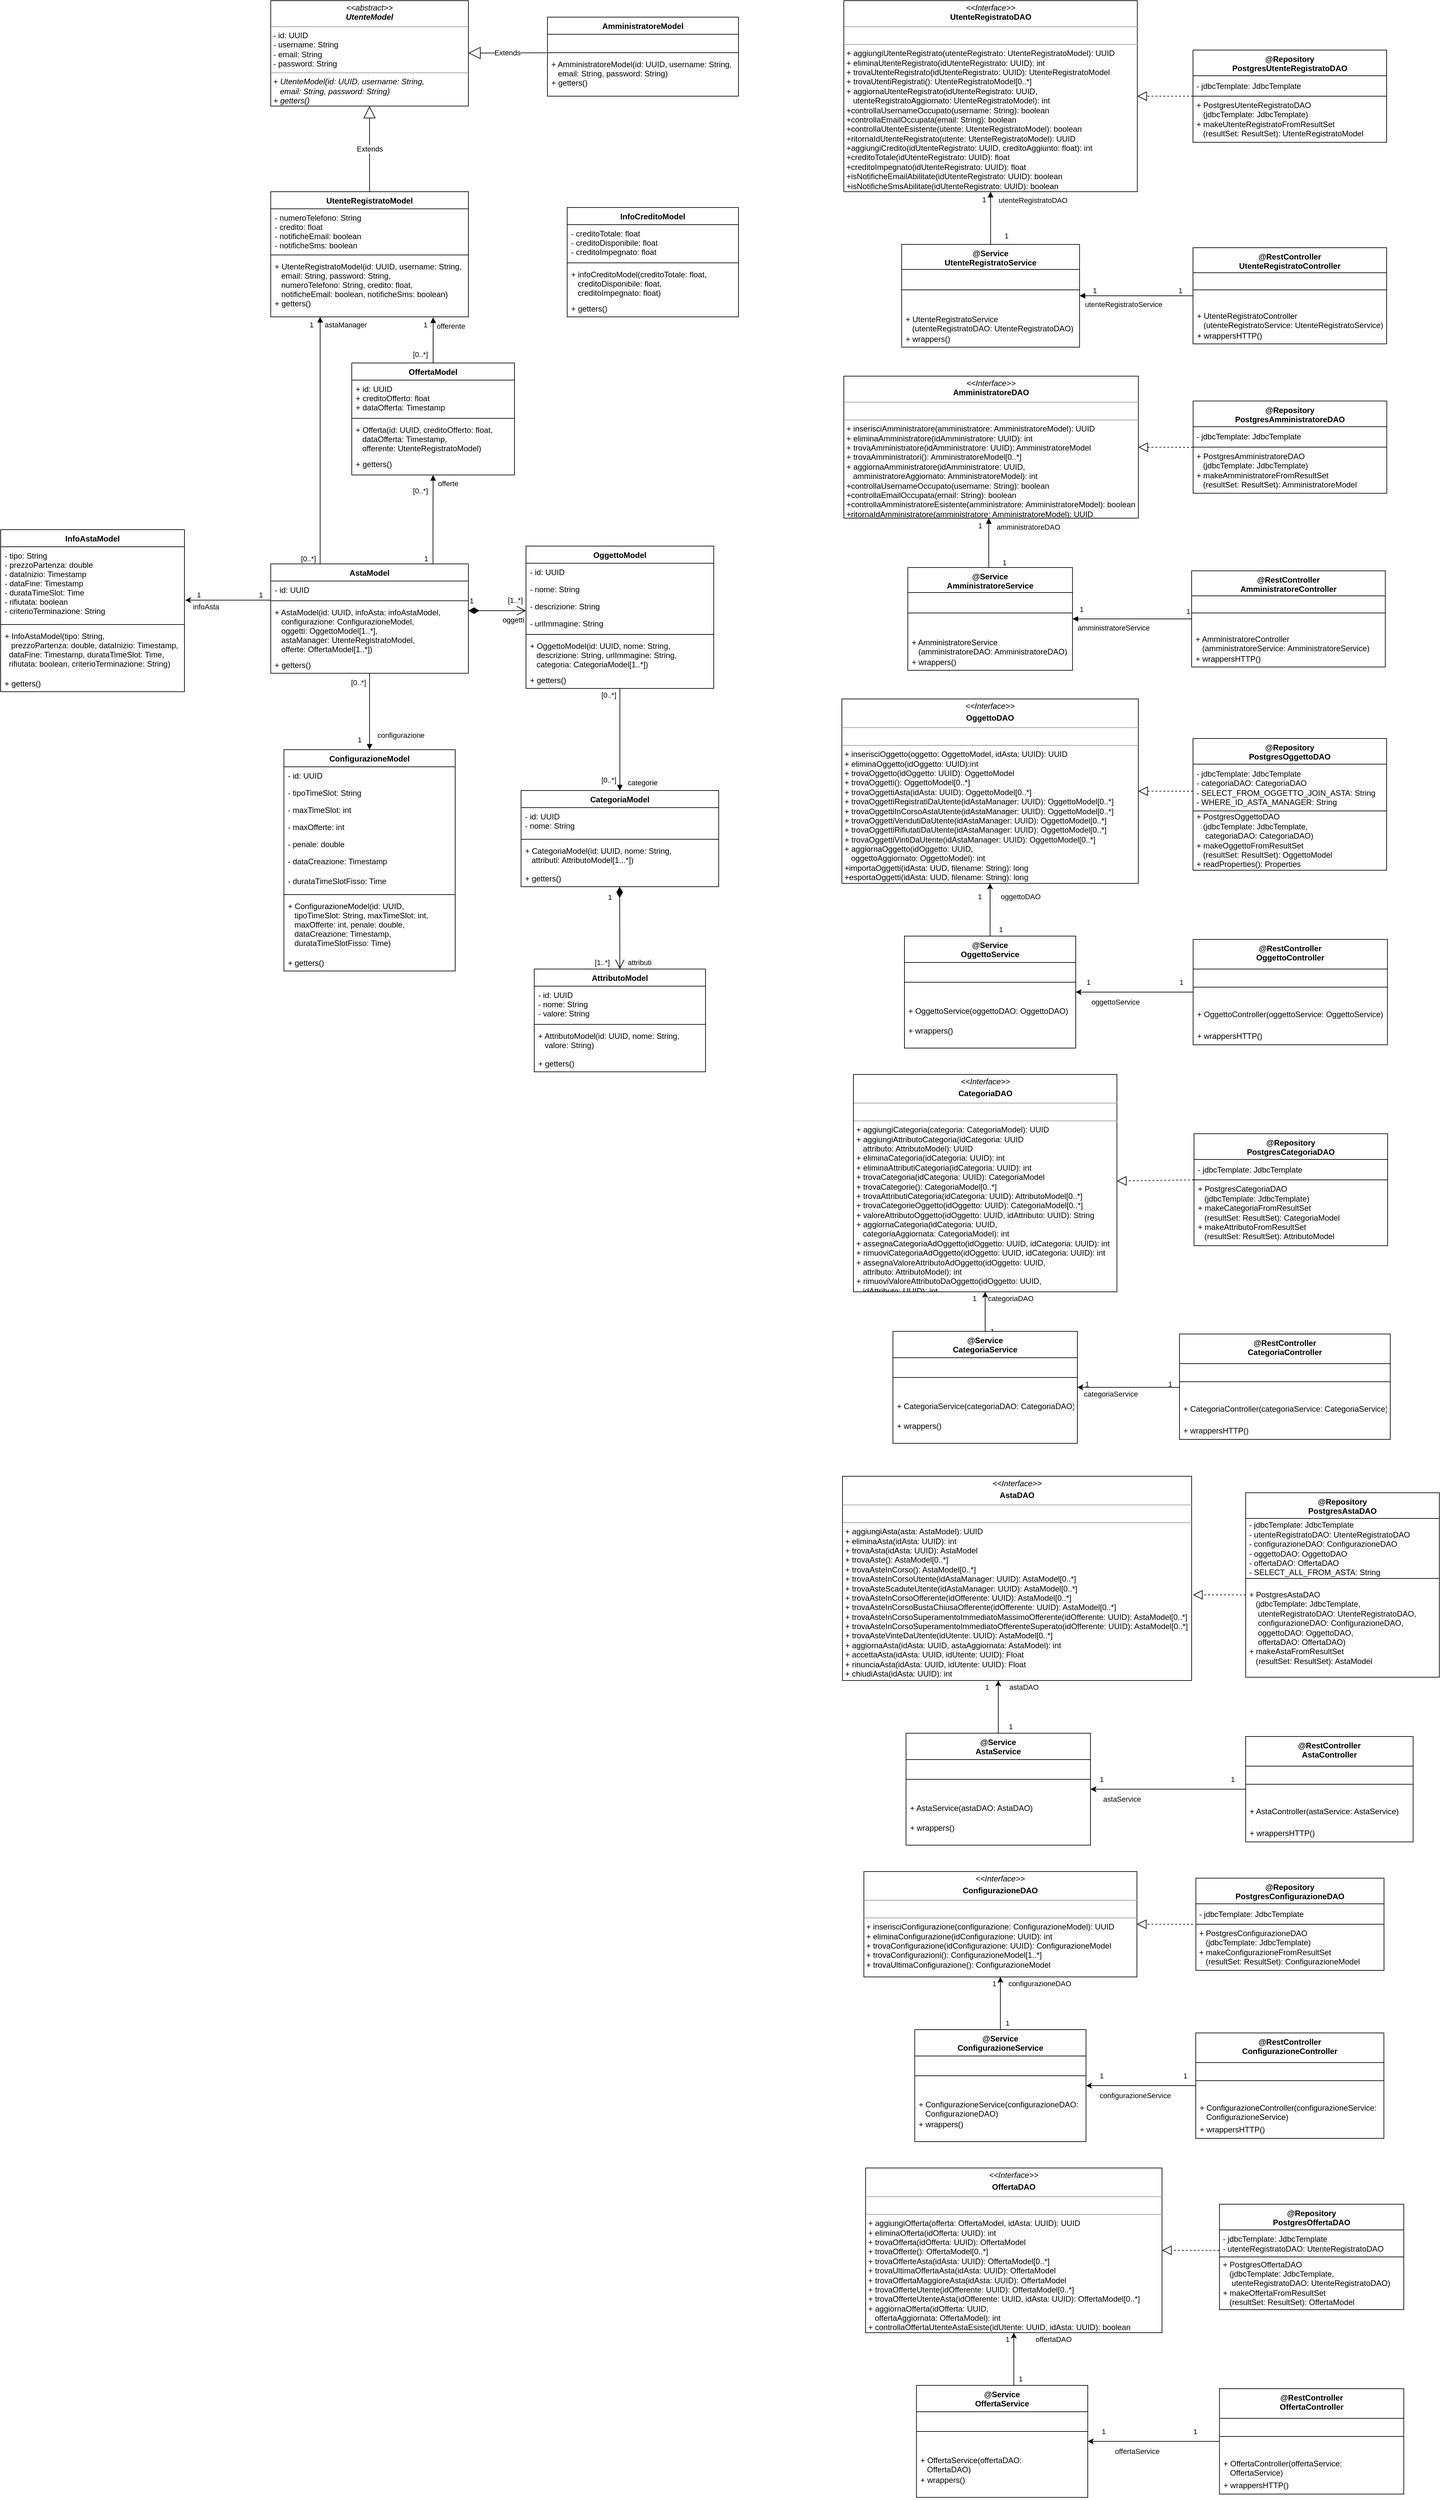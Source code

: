<mxfile version="12.8.6" type="device"><diagram id="C5RBs43oDa-KdzZeNtuy" name="Page-1"><mxGraphModel dx="3913" dy="2406" grid="1" gridSize="10" guides="1" tooltips="1" connect="1" arrows="1" fold="1" page="1" pageScale="1" pageWidth="827" pageHeight="1169" math="0" shadow="0"><root><mxCell id="WIyWlLk6GJQsqaUBKTNV-0"/><mxCell id="WIyWlLk6GJQsqaUBKTNV-1" parent="WIyWlLk6GJQsqaUBKTNV-0"/><mxCell id="l21wUny0GsQWJFkxxes--2" value="&lt;p style=&quot;margin: 0px ; margin-top: 4px ; text-align: center&quot;&gt;&lt;i&gt;&amp;lt;&amp;lt;abstract&amp;gt;&amp;gt;&lt;/i&gt;&lt;br&gt;&lt;b&gt;&lt;i&gt;UtenteModel&lt;/i&gt;&lt;/b&gt;&lt;/p&gt;&lt;hr size=&quot;1&quot;&gt;&lt;p style=&quot;margin: 0px ; margin-left: 4px&quot;&gt;- id: UUID&lt;/p&gt;&lt;p style=&quot;margin: 0px ; margin-left: 4px&quot;&gt;- username: String&lt;br&gt;- email: String&lt;/p&gt;&lt;p style=&quot;margin: 0px ; margin-left: 4px&quot;&gt;- password: String&lt;/p&gt;&lt;hr size=&quot;1&quot;&gt;&lt;p style=&quot;margin: 0px ; margin-left: 4px&quot;&gt;+ &lt;i&gt;UtenteModel(id: UUID, username: String,&lt;br style=&quot;padding: 0px ; margin: 0px&quot;&gt;&amp;nbsp; &amp;nbsp;email: String, password: String)&lt;/i&gt;&lt;span&gt;&lt;i&gt;&lt;br&gt;&lt;/i&gt;&lt;/span&gt;&lt;/p&gt;&lt;p style=&quot;margin: 0px ; margin-left: 4px&quot;&gt;&lt;span&gt;&lt;i&gt;+ getters()&lt;/i&gt;&lt;/span&gt;&lt;br&gt;&lt;/p&gt;" style="verticalAlign=top;align=left;overflow=fill;fontSize=12;fontFamily=Helvetica;html=1;" parent="WIyWlLk6GJQsqaUBKTNV-1" vertex="1"><mxGeometry x="-40" y="-300" width="300" height="160" as="geometry"/></mxCell><mxCell id="l21wUny0GsQWJFkxxes--25" value="Extends" style="endArrow=block;endSize=16;endFill=0;html=1;exitX=0.5;exitY=0;exitDx=0;exitDy=0;entryX=0.5;entryY=1;entryDx=0;entryDy=0;" parent="WIyWlLk6GJQsqaUBKTNV-1" source="l21wUny0GsQWJFkxxes--8" target="l21wUny0GsQWJFkxxes--2" edge="1"><mxGeometry width="160" relative="1" as="geometry"><mxPoint x="-40" y="270" as="sourcePoint"/><mxPoint x="120" y="270" as="targetPoint"/></mxGeometry></mxCell><mxCell id="l21wUny0GsQWJFkxxes--40" value="Extends" style="endArrow=block;endSize=16;endFill=0;html=1;exitX=-0.004;exitY=0.521;exitDx=0;exitDy=0;exitPerimeter=0;" parent="WIyWlLk6GJQsqaUBKTNV-1" source="C1KvVUWclK6aid4kK8t4-27" target="l21wUny0GsQWJFkxxes--2" edge="1"><mxGeometry width="160" relative="1" as="geometry"><mxPoint x="380" y="-210" as="sourcePoint"/><mxPoint x="570" y="-20" as="targetPoint"/></mxGeometry></mxCell><mxCell id="l21wUny0GsQWJFkxxes--42" value="&lt;p style=&quot;margin: 0px ; margin-top: 4px ; text-align: center&quot;&gt;&lt;i&gt;&amp;lt;&amp;lt;Interface&amp;gt;&amp;gt;&lt;/i&gt;&lt;br&gt;&lt;b&gt;UtenteRegistratoDAO&lt;/b&gt;&lt;/p&gt;&lt;hr size=&quot;1&quot;&gt;&lt;p style=&quot;margin: 0px ; margin-left: 4px&quot;&gt;&lt;br&gt;&lt;/p&gt;&lt;hr size=&quot;1&quot;&gt;&lt;p style=&quot;margin: 0px ; margin-left: 4px&quot;&gt;+ aggiungiUtenteRegistrato(utenteRegistrato: UtenteRegistratoModel): UUID&lt;br&gt;+ eliminaUtenteRegistrato(idUtenteRegistrato: UUID): int&lt;/p&gt;&lt;p style=&quot;margin: 0px ; margin-left: 4px&quot;&gt;+ trovaUtenteRegistrato(idUtenteRegistrato: UUID): UtenteRegistratoModel&lt;br&gt;&lt;/p&gt;&lt;p style=&quot;margin: 0px ; margin-left: 4px&quot;&gt;+ trovaUtentiRegistrati(): UtenteRegistratoModel[0..*]&lt;/p&gt;&lt;p style=&quot;margin: 0px ; margin-left: 4px&quot;&gt;+ aggiornaUtenteRegistrato(idUtenteRegistrato: UUID,&lt;/p&gt;&lt;p style=&quot;margin: 0px ; margin-left: 4px&quot;&gt;&amp;nbsp; &amp;nbsp;utenteRegistratoAggiornato: UtenteRegistratoModel): int&lt;/p&gt;&lt;p style=&quot;margin: 0px ; margin-left: 4px&quot;&gt;+controllaUsernameOccupato(username: String): boolean&lt;/p&gt;&lt;p style=&quot;margin: 0px ; margin-left: 4px&quot;&gt;+controllaEmailOccupata(email: String): boolean&lt;br&gt;&lt;/p&gt;&lt;p style=&quot;margin: 0px ; margin-left: 4px&quot;&gt;+controllaUtenteEsistente(utente: UtenteRegistratoModel): boolean&lt;/p&gt;&lt;p style=&quot;margin: 0px ; margin-left: 4px&quot;&gt;+ritornaIdUtenteRegistrato(utente: UtenteRegistratoModel): UUID&lt;/p&gt;&lt;p style=&quot;margin: 0px ; margin-left: 4px&quot;&gt;+aggiungiCredito(idUtenteRegistrato: UUID, creditoAggiunto: float): int&lt;/p&gt;&lt;p style=&quot;margin: 0px ; margin-left: 4px&quot;&gt;+creditoTotale(idUtenteRegistrato: UUID): float&lt;/p&gt;&lt;p style=&quot;margin: 0px ; margin-left: 4px&quot;&gt;+creditoImpegnato(idUtenteRegistrato: UUID): float&lt;/p&gt;&lt;p style=&quot;margin: 0px ; margin-left: 4px&quot;&gt;+isNotificheEmailAbilitate(idUtenteRegistrato: UUID): boolean&lt;/p&gt;&lt;p style=&quot;margin: 0px ; margin-left: 4px&quot;&gt;+isNotificheSmsAbilitate(idUtenteRegistrato: UUID): boolean&lt;/p&gt;&lt;p style=&quot;margin: 0px ; margin-left: 4px&quot;&gt;&lt;br&gt;&lt;/p&gt;&lt;br&gt;&lt;p style=&quot;margin: 0px ; margin-left: 4px&quot;&gt;&lt;br&gt;&lt;/p&gt;&lt;p style=&quot;margin: 0px ; margin-left: 4px&quot;&gt;&lt;br&gt;&lt;/p&gt;&lt;p style=&quot;margin: 0px ; margin-left: 4px&quot;&gt;&lt;br&gt;&lt;/p&gt;" style="verticalAlign=top;align=left;overflow=fill;fontSize=12;fontFamily=Helvetica;html=1;" parent="WIyWlLk6GJQsqaUBKTNV-1" vertex="1"><mxGeometry x="830" y="-300" width="445.5" height="290" as="geometry"/></mxCell><mxCell id="l21wUny0GsQWJFkxxes--48" value="" style="endArrow=block;dashed=1;endFill=0;endSize=12;html=1;" parent="WIyWlLk6GJQsqaUBKTNV-1" source="l21wUny0GsQWJFkxxes--43" target="l21wUny0GsQWJFkxxes--42" edge="1"><mxGeometry width="160" relative="1" as="geometry"><mxPoint x="1398.5" y="-120" as="sourcePoint"/><mxPoint x="1558.5" y="-120" as="targetPoint"/></mxGeometry></mxCell><mxCell id="l21wUny0GsQWJFkxxes--64" value="utenteRegistratoDAO" style="endArrow=block;endFill=1;html=1;edgeStyle=orthogonalEdgeStyle;align=left;verticalAlign=top;" parent="WIyWlLk6GJQsqaUBKTNV-1" source="l21wUny0GsQWJFkxxes--49" target="l21wUny0GsQWJFkxxes--42" edge="1"><mxGeometry x="1" y="-10" relative="1" as="geometry"><mxPoint x="1138.5" y="50" as="sourcePoint"/><mxPoint x="1298.5" y="50" as="targetPoint"/><mxPoint as="offset"/></mxGeometry></mxCell><mxCell id="l21wUny0GsQWJFkxxes--65" value="1" style="resizable=0;html=1;align=left;verticalAlign=bottom;labelBackgroundColor=#ffffff;fontSize=11;" parent="l21wUny0GsQWJFkxxes--64" connectable="0" vertex="1"><mxGeometry x="-1" relative="1" as="geometry"><mxPoint x="-15" y="-60" as="offset"/></mxGeometry></mxCell><mxCell id="l21wUny0GsQWJFkxxes--66" value="&amp;nbsp; utenteRegistratoService" style="endArrow=block;endFill=1;html=1;edgeStyle=orthogonalEdgeStyle;align=left;verticalAlign=top;" parent="WIyWlLk6GJQsqaUBKTNV-1" source="l21wUny0GsQWJFkxxes--58" target="l21wUny0GsQWJFkxxes--49" edge="1"><mxGeometry x="0.997" relative="1" as="geometry"><mxPoint x="1288.5" y="170" as="sourcePoint"/><mxPoint x="1448.5" y="170" as="targetPoint"/><mxPoint as="offset"/><Array as="points"><mxPoint x="1310" y="148"/><mxPoint x="1310" y="148"/></Array></mxGeometry></mxCell><mxCell id="l21wUny0GsQWJFkxxes--67" value="1" style="resizable=0;html=1;align=left;verticalAlign=bottom;labelBackgroundColor=#ffffff;fontSize=11;" parent="l21wUny0GsQWJFkxxes--66" connectable="0" vertex="1"><mxGeometry x="-1" relative="1" as="geometry"><mxPoint x="-154" as="offset"/></mxGeometry></mxCell><mxCell id="l21wUny0GsQWJFkxxes--70" value="1" style="resizable=0;html=1;align=left;verticalAlign=bottom;labelBackgroundColor=#ffffff;fontSize=11;" parent="WIyWlLk6GJQsqaUBKTNV-1" connectable="0" vertex="1"><mxGeometry x="1080.5" y="34" as="geometry"><mxPoint x="-9" y="31" as="offset"/></mxGeometry></mxCell><mxCell id="PfjdKyiAyfUuEBEyj8HH-32" value="&lt;p style=&quot;margin: 0px ; margin-top: 4px ; text-align: center&quot;&gt;&lt;i&gt;&amp;lt;&amp;lt;Interface&amp;gt;&amp;gt;&lt;/i&gt;&lt;/p&gt;&lt;p style=&quot;margin: 0px ; margin-top: 4px ; text-align: center&quot;&gt;&lt;b&gt;OggettoDAO&lt;/b&gt;&lt;br&gt;&lt;/p&gt;&lt;hr size=&quot;1&quot;&gt;&lt;p style=&quot;margin: 0px ; margin-left: 4px&quot;&gt;&lt;br&gt;&lt;/p&gt;&lt;hr size=&quot;1&quot;&gt;&lt;p style=&quot;margin: 0px ; margin-left: 4px&quot;&gt;+ inserisciOggetto(oggetto: OggettoModel, idAsta: UUID): UUID&lt;br&gt;+ eliminaOggetto(idOggetto: UUID):int&lt;/p&gt;&lt;p style=&quot;margin: 0px ; margin-left: 4px&quot;&gt;+ trovaOggetto(idOggetto: UUID): OggettoModel&lt;/p&gt;&lt;p style=&quot;margin: 0px ; margin-left: 4px&quot;&gt;+ trovaOggetti(): OggettoModel[0..*]&lt;/p&gt;&lt;p style=&quot;margin: 0px ; margin-left: 4px&quot;&gt;+ trovaOggettiAsta(idAsta: UUID): OggettoModel[0..*]&lt;br&gt;&lt;/p&gt;&lt;p style=&quot;margin: 0px ; margin-left: 4px&quot;&gt;+ trovaOggettiRegistratiDaUtente(idAstaManager: UUID): OggettoModel[0..*]&lt;br&gt;&lt;/p&gt;&lt;p style=&quot;margin: 0px 0px 0px 4px&quot;&gt;+ trovaOggettiInCorsoAstaUtente(idAstaManager: UUID): OggettoModel[0..*]&lt;br&gt;&lt;/p&gt;&lt;p style=&quot;margin: 0px 0px 0px 4px&quot;&gt;+ trovaOggettiVendutiDaUtente(idAstaManager: UUID): OggettoModel[0..*]&lt;br&gt;&lt;/p&gt;&lt;p style=&quot;margin: 0px 0px 0px 4px&quot;&gt;+ trovaOggettiRifiutatiDaUtente(idAstaManager: UUID): OggettoModel[0..*]&lt;br&gt;&lt;/p&gt;&lt;p style=&quot;margin: 0px 0px 0px 4px&quot;&gt;+ trovaOggettiVintiDaUtente(idAstaManager: UUID): OggettoModel[0..*]&lt;/p&gt;&lt;p style=&quot;margin: 0px ; margin-left: 4px&quot;&gt;+ aggiornaOggetto(idOggetto: UUID,&lt;/p&gt;&lt;p style=&quot;margin: 0px ; margin-left: 4px&quot;&gt;&amp;nbsp; &amp;nbsp;oggettoAggiornato: OggettoModel): int&lt;/p&gt;&lt;p style=&quot;margin: 0px ; margin-left: 4px&quot;&gt;+importaOggetti(idAsta: UUD, filename: String): long&lt;/p&gt;&lt;p style=&quot;margin: 0px ; margin-left: 4px&quot;&gt;+esportaOggetti(idAsta: UUD, filename: String): long&lt;br&gt;&lt;/p&gt;" style="verticalAlign=top;align=left;overflow=fill;fontSize=12;fontFamily=Helvetica;html=1;" parent="WIyWlLk6GJQsqaUBKTNV-1" vertex="1"><mxGeometry x="827" y="760" width="450" height="280" as="geometry"/></mxCell><mxCell id="PfjdKyiAyfUuEBEyj8HH-36" style="edgeStyle=orthogonalEdgeStyle;rounded=0;orthogonalLoop=1;jettySize=auto;html=1;" parent="WIyWlLk6GJQsqaUBKTNV-1" source="PfjdKyiAyfUuEBEyj8HH-37" target="PfjdKyiAyfUuEBEyj8HH-32" edge="1"><mxGeometry relative="1" as="geometry"/></mxCell><mxCell id="PfjdKyiAyfUuEBEyj8HH-41" value="1" style="text;html=1;align=center;verticalAlign=middle;resizable=0;points=[];autosize=1;fontSize=11;" parent="WIyWlLk6GJQsqaUBKTNV-1" vertex="1"><mxGeometry x="1026.19" y="1050" width="20" height="20" as="geometry"/></mxCell><mxCell id="PfjdKyiAyfUuEBEyj8HH-42" value="1" style="text;html=1;align=center;verticalAlign=middle;resizable=0;points=[];autosize=1;fontSize=11;" parent="WIyWlLk6GJQsqaUBKTNV-1" vertex="1"><mxGeometry x="1057.5" y="1100" width="20" height="20" as="geometry"/></mxCell><mxCell id="PfjdKyiAyfUuEBEyj8HH-43" value="oggettoDAO" style="text;html=1;align=center;verticalAlign=middle;resizable=0;points=[];autosize=1;fontSize=11;" parent="WIyWlLk6GJQsqaUBKTNV-1" vertex="1"><mxGeometry x="1058.16" y="1050" width="80" height="20" as="geometry"/></mxCell><mxCell id="PfjdKyiAyfUuEBEyj8HH-44" style="edgeStyle=orthogonalEdgeStyle;rounded=0;orthogonalLoop=1;jettySize=auto;html=1;" parent="WIyWlLk6GJQsqaUBKTNV-1" source="PfjdKyiAyfUuEBEyj8HH-45" target="PfjdKyiAyfUuEBEyj8HH-37" edge="1"><mxGeometry relative="1" as="geometry"><mxPoint x="1208.19" y="1170.167" as="targetPoint"/></mxGeometry></mxCell><mxCell id="PfjdKyiAyfUuEBEyj8HH-49" value="1" style="text;html=1;align=center;verticalAlign=middle;resizable=0;points=[];autosize=1;fontSize=11;" parent="WIyWlLk6GJQsqaUBKTNV-1" vertex="1"><mxGeometry x="1190.75" y="1180" width="20" height="20" as="geometry"/></mxCell><mxCell id="PfjdKyiAyfUuEBEyj8HH-50" value="1" style="text;html=1;align=center;verticalAlign=middle;resizable=0;points=[];autosize=1;fontSize=11;" parent="WIyWlLk6GJQsqaUBKTNV-1" vertex="1"><mxGeometry x="1332" y="1180" width="20" height="20" as="geometry"/></mxCell><mxCell id="PfjdKyiAyfUuEBEyj8HH-51" value="oggettoService" style="text;html=1;align=center;verticalAlign=middle;resizable=0;points=[];autosize=1;fontSize=11;" parent="WIyWlLk6GJQsqaUBKTNV-1" vertex="1"><mxGeometry x="1197" y="1210" width="90" height="20" as="geometry"/></mxCell><mxCell id="PfjdKyiAyfUuEBEyj8HH-52" value="&lt;p style=&quot;margin: 0px ; margin-top: 4px ; text-align: center&quot;&gt;&lt;i&gt;&amp;lt;&amp;lt;Interface&amp;gt;&amp;gt;&lt;/i&gt;&lt;/p&gt;&lt;p style=&quot;margin: 0px ; margin-top: 4px ; text-align: center&quot;&gt;&lt;b&gt;CategoriaDAO&lt;/b&gt;&lt;br&gt;&lt;/p&gt;&lt;hr size=&quot;1&quot;&gt;&lt;p style=&quot;margin: 0px ; margin-left: 4px&quot;&gt;&lt;br&gt;&lt;/p&gt;&lt;hr size=&quot;1&quot;&gt;&lt;p style=&quot;margin: 0px ; margin-left: 4px&quot;&gt;+ aggiungiCategoria(categoria: CategoriaModel): UUID&lt;/p&gt;&lt;p style=&quot;margin: 0px ; margin-left: 4px&quot;&gt;+ aggiungiAttributoCategoria(idCategoria: UUID&lt;/p&gt;&lt;p style=&quot;margin: 0px ; margin-left: 4px&quot;&gt;&amp;nbsp; &amp;nbsp;attributo: AttributoModel): UUID&lt;br&gt;&lt;/p&gt;&lt;p style=&quot;margin: 0px ; margin-left: 4px&quot;&gt;+ eliminaCategoria(idCategoria: UUID): int&lt;/p&gt;&lt;p style=&quot;margin: 0px ; margin-left: 4px&quot;&gt;+ eliminaAttributiCategoria(idCategoria: UUID): int&lt;br&gt;&lt;/p&gt;&lt;p style=&quot;margin: 0px ; margin-left: 4px&quot;&gt;+ trovaCategoria(idCategoria: UUID): CategoriaModel&lt;/p&gt;&lt;p style=&quot;margin: 0px ; margin-left: 4px&quot;&gt;+ trovaCategorie(): CategoriaModel[0..*]&lt;/p&gt;&lt;p style=&quot;margin: 0px ; margin-left: 4px&quot;&gt;+ trovaAttributiCategoria(idCategoria: UUID): AttributoModel[0..*]&lt;br&gt;&lt;/p&gt;&lt;p style=&quot;margin: 0px ; margin-left: 4px&quot;&gt;+ trovaCategorieOggetto(idOggetto: UUID): CategoriaModel[0..*]&lt;br&gt;&lt;/p&gt;&lt;p style=&quot;margin: 0px ; margin-left: 4px&quot;&gt;+ valoreAttributoOggetto(idOggetto: UUID, idAttributo: UUID): String&lt;/p&gt;&lt;p style=&quot;margin: 0px ; margin-left: 4px&quot;&gt;+ aggiornaCategoria(idCategoria: UUID,&lt;/p&gt;&lt;p style=&quot;margin: 0px ; margin-left: 4px&quot;&gt;&lt;span&gt;&amp;nbsp; &amp;nbsp;categoriaAggiornata: CategoriaModel)&lt;/span&gt;&lt;span&gt;: int&lt;/span&gt;&lt;/p&gt;&lt;p style=&quot;margin: 0px ; margin-left: 4px&quot;&gt;+ assegnaCategoriaAdOggetto(idOggetto: UUID, idCategoria: UUID): int&lt;/p&gt;&lt;p style=&quot;margin: 0px ; margin-left: 4px&quot;&gt;+ rimuoviCategoriaAdOggetto(idOggetto: UUID, idCategoria: UUID): int&lt;br&gt;&lt;/p&gt;&lt;p style=&quot;margin: 0px ; margin-left: 4px&quot;&gt;+ assegnaValoreAttributoAdOggetto(idOggetto: UUID,&amp;nbsp;&lt;/p&gt;&lt;p style=&quot;margin: 0px ; margin-left: 4px&quot;&gt;&amp;nbsp; &amp;nbsp;attributo: AttributoModel): int&lt;br&gt;&lt;/p&gt;&lt;p style=&quot;margin: 0px 0px 0px 4px&quot;&gt;+ rimuoviValoreAttributoDaOggetto(idOggetto: UUID,&lt;/p&gt;&lt;p style=&quot;margin: 0px 0px 0px 4px&quot;&gt;&lt;span&gt;&amp;nbsp; &amp;nbsp;idAttributo: UUID): int&lt;/span&gt;&lt;/p&gt;" style="verticalAlign=top;align=left;overflow=fill;fontSize=12;fontFamily=Helvetica;html=1;" parent="WIyWlLk6GJQsqaUBKTNV-1" vertex="1"><mxGeometry x="844.52" y="1330" width="400" height="330" as="geometry"/></mxCell><mxCell id="PfjdKyiAyfUuEBEyj8HH-56" style="edgeStyle=orthogonalEdgeStyle;rounded=0;orthogonalLoop=1;jettySize=auto;html=1;exitX=0.5;exitY=0;exitDx=0;exitDy=0;" parent="WIyWlLk6GJQsqaUBKTNV-1" source="PfjdKyiAyfUuEBEyj8HH-57" target="PfjdKyiAyfUuEBEyj8HH-52" edge="1"><mxGeometry relative="1" as="geometry"><mxPoint x="1066.71" y="1623" as="targetPoint"/></mxGeometry></mxCell><mxCell id="PfjdKyiAyfUuEBEyj8HH-61" value="1" style="text;html=1;align=center;verticalAlign=middle;resizable=0;points=[];autosize=1;fontSize=11;" parent="WIyWlLk6GJQsqaUBKTNV-1" vertex="1"><mxGeometry x="1018.07" y="1660" width="20" height="20" as="geometry"/></mxCell><mxCell id="PfjdKyiAyfUuEBEyj8HH-62" value="1" style="text;html=1;align=center;verticalAlign=middle;resizable=0;points=[];autosize=1;fontSize=11;" parent="WIyWlLk6GJQsqaUBKTNV-1" vertex="1"><mxGeometry x="1045.02" y="1710" width="20" height="20" as="geometry"/></mxCell><mxCell id="PfjdKyiAyfUuEBEyj8HH-63" value="categoriaDAO" style="text;html=1;align=center;verticalAlign=middle;resizable=0;points=[];autosize=1;fontSize=11;" parent="WIyWlLk6GJQsqaUBKTNV-1" vertex="1"><mxGeometry x="1043.02" y="1660" width="80" height="20" as="geometry"/></mxCell><mxCell id="PfjdKyiAyfUuEBEyj8HH-64" style="edgeStyle=orthogonalEdgeStyle;rounded=0;orthogonalLoop=1;jettySize=auto;html=1;" parent="WIyWlLk6GJQsqaUBKTNV-1" source="PfjdKyiAyfUuEBEyj8HH-65" target="PfjdKyiAyfUuEBEyj8HH-57" edge="1"><mxGeometry relative="1" as="geometry"><mxPoint x="1203.71" y="1770.167" as="targetPoint"/><Array as="points"><mxPoint x="1221.52" y="1805"/><mxPoint x="1221.52" y="1805"/></Array></mxGeometry></mxCell><mxCell id="PfjdKyiAyfUuEBEyj8HH-69" value="1" style="text;html=1;align=center;verticalAlign=middle;resizable=0;points=[];autosize=1;fontSize=11;" parent="WIyWlLk6GJQsqaUBKTNV-1" vertex="1"><mxGeometry x="1189.27" y="1790" width="20" height="20" as="geometry"/></mxCell><mxCell id="PfjdKyiAyfUuEBEyj8HH-70" value="1" style="text;html=1;align=center;verticalAlign=middle;resizable=0;points=[];autosize=1;fontSize=11;" parent="WIyWlLk6GJQsqaUBKTNV-1" vertex="1"><mxGeometry x="1314.52" y="1790" width="20" height="20" as="geometry"/></mxCell><mxCell id="PfjdKyiAyfUuEBEyj8HH-71" value="categoriaService" style="text;html=1;align=center;verticalAlign=middle;resizable=0;points=[];autosize=1;fontSize=11;" parent="WIyWlLk6GJQsqaUBKTNV-1" vertex="1"><mxGeometry x="1184.52" y="1805" width="100" height="20" as="geometry"/></mxCell><mxCell id="PfjdKyiAyfUuEBEyj8HH-72" value="&lt;p style=&quot;margin: 0px ; margin-top: 4px ; text-align: center&quot;&gt;&lt;i&gt;&amp;lt;&amp;lt;Interface&amp;gt;&amp;gt;&lt;/i&gt;&lt;/p&gt;&lt;p style=&quot;margin: 0px ; margin-top: 4px ; text-align: center&quot;&gt;&lt;b&gt;AstaDAO&lt;/b&gt;&lt;br&gt;&lt;/p&gt;&lt;hr size=&quot;1&quot;&gt;&lt;p style=&quot;margin: 0px ; margin-left: 4px&quot;&gt;&lt;br&gt;&lt;/p&gt;&lt;hr size=&quot;1&quot;&gt;&lt;p style=&quot;margin: 0px ; margin-left: 4px&quot;&gt;+ aggiungiAsta(asta: AstaModel): UUID&lt;br&gt;+ eliminaAsta(idAsta: UUID): int&lt;/p&gt;&lt;p style=&quot;margin: 0px ; margin-left: 4px&quot;&gt;+ trovaAsta(idAsta: UUID): AstaModel&lt;/p&gt;&lt;p style=&quot;margin: 0px ; margin-left: 4px&quot;&gt;+ trovaAste(): AstaModel[0..*]&lt;/p&gt;&lt;p style=&quot;margin: 0px ; margin-left: 4px&quot;&gt;+ trovaAsteInCorso(): AstaModel[0..*]&lt;br&gt;&lt;/p&gt;&lt;p style=&quot;margin: 0px ; margin-left: 4px&quot;&gt;+ trovaAsteInCorsoUtente(idAstaManager: UUID): AstaModel[0..*]&lt;br&gt;&lt;/p&gt;&lt;p style=&quot;margin: 0px ; margin-left: 4px&quot;&gt;+ trovaAsteScaduteUtente(idAstaManager: UUID): AstaModel[0..*]&lt;br&gt;&lt;/p&gt;&lt;p style=&quot;margin: 0px ; margin-left: 4px&quot;&gt;+ trovaAsteInCorsoOfferente(idOfferente: UUID): AstaModel[0..*]&lt;br&gt;&lt;/p&gt;&lt;p style=&quot;margin: 0px ; margin-left: 4px&quot;&gt;+ trovaAsteInCorsoBustaChiusaOfferente(idOfferente: UUID): AstaModel[0..*]&lt;br&gt;&lt;/p&gt;&lt;p style=&quot;margin: 0px ; margin-left: 4px&quot;&gt;+ trovaAsteInCorsoSuperamentoImmediatoMassimoOfferente(idOfferente: UUID): AstaModel[0..*]&lt;br&gt;&lt;/p&gt;&lt;p style=&quot;margin: 0px 0px 0px 4px&quot;&gt;+ trovaAsteInCorsoSuperamentoImmediatoOfferenteSuperato(idOfferente: UUID): AstaModel[0..*]&lt;br&gt;&lt;/p&gt;&lt;p style=&quot;margin: 0px 0px 0px 4px&quot;&gt;+ trovaAsteVinteDaUtente(idUtente: UUID): AstaModel[0..*]&lt;/p&gt;&lt;p style=&quot;margin: 0px ; margin-left: 4px&quot;&gt;+ aggiornaAsta(idAsta: UUID, astaAggiornata: AstaModel): int&lt;/p&gt;&lt;p style=&quot;margin: 0px ; margin-left: 4px&quot;&gt;+ accettaAsta(idAsta: UUID, idUtente: UUID): Float&lt;br&gt;&lt;/p&gt;&lt;p style=&quot;margin: 0px ; margin-left: 4px&quot;&gt;+ rinunciaAsta(idAsta: UUID, idUtente: UUID): Float&lt;/p&gt;&lt;p style=&quot;margin: 0px ; margin-left: 4px&quot;&gt;+ chiudiAsta(idAsta: UUID): int&lt;/p&gt;" style="verticalAlign=top;align=left;overflow=fill;fontSize=12;fontFamily=Helvetica;html=1;" parent="WIyWlLk6GJQsqaUBKTNV-1" vertex="1"><mxGeometry x="827.95" y="1940" width="530" height="310" as="geometry"/></mxCell><mxCell id="PfjdKyiAyfUuEBEyj8HH-76" style="edgeStyle=orthogonalEdgeStyle;rounded=0;orthogonalLoop=1;jettySize=auto;html=1;" parent="WIyWlLk6GJQsqaUBKTNV-1" source="PfjdKyiAyfUuEBEyj8HH-77" target="PfjdKyiAyfUuEBEyj8HH-72" edge="1"><mxGeometry relative="1" as="geometry"><Array as="points"><mxPoint x="1063.95" y="2270"/><mxPoint x="1063.95" y="2270"/></Array></mxGeometry></mxCell><mxCell id="XEBZBU-v0fUKjjQPqNbD-0" value="InfoCreditoModel" style="swimlane;fontStyle=1;align=center;verticalAlign=top;childLayout=stackLayout;horizontal=1;startSize=26;horizontalStack=0;resizeParent=1;resizeParentMax=0;resizeLast=0;collapsible=1;marginBottom=0;" parent="WIyWlLk6GJQsqaUBKTNV-1" vertex="1"><mxGeometry x="410" y="14" width="260" height="166" as="geometry"/></mxCell><mxCell id="XEBZBU-v0fUKjjQPqNbD-1" value="- creditoTotale: float&#10;- creditoDisponibile: float&#10;- creditoImpegnato: float" style="text;strokeColor=none;fillColor=none;align=left;verticalAlign=top;spacingLeft=4;spacingRight=4;overflow=hidden;rotatable=0;points=[[0,0.5],[1,0.5]];portConstraint=eastwest;" parent="XEBZBU-v0fUKjjQPqNbD-0" vertex="1"><mxGeometry y="26" width="260" height="54" as="geometry"/></mxCell><mxCell id="XEBZBU-v0fUKjjQPqNbD-2" value="" style="line;strokeWidth=1;fillColor=none;align=left;verticalAlign=middle;spacingTop=-1;spacingLeft=3;spacingRight=3;rotatable=0;labelPosition=right;points=[];portConstraint=eastwest;" parent="XEBZBU-v0fUKjjQPqNbD-0" vertex="1"><mxGeometry y="80" width="260" height="8" as="geometry"/></mxCell><mxCell id="XEBZBU-v0fUKjjQPqNbD-3" value="+ infoCreditoModel(creditoTotale: float, &#10;   creditoDisponibile: float, &#10;   creditoImpegnato: float)" style="text;strokeColor=none;fillColor=none;align=left;verticalAlign=top;spacingLeft=4;spacingRight=4;overflow=hidden;rotatable=0;points=[[0,0.5],[1,0.5]];portConstraint=eastwest;" parent="XEBZBU-v0fUKjjQPqNbD-0" vertex="1"><mxGeometry y="88" width="260" height="52" as="geometry"/></mxCell><mxCell id="XEBZBU-v0fUKjjQPqNbD-4" value="+ getters()" style="text;strokeColor=none;fillColor=none;align=left;verticalAlign=top;spacingLeft=4;spacingRight=4;overflow=hidden;rotatable=0;points=[[0,0.5],[1,0.5]];portConstraint=eastwest;" parent="XEBZBU-v0fUKjjQPqNbD-0" vertex="1"><mxGeometry y="140" width="260" height="26" as="geometry"/></mxCell><mxCell id="C1KvVUWclK6aid4kK8t4-11" value="AttributoModel" style="swimlane;fontStyle=1;align=center;verticalAlign=top;childLayout=stackLayout;horizontal=1;startSize=26;horizontalStack=0;resizeParent=1;resizeParentMax=0;resizeLast=0;collapsible=1;marginBottom=0;" parent="WIyWlLk6GJQsqaUBKTNV-1" vertex="1"><mxGeometry x="360" y="1170" width="260" height="156" as="geometry"/></mxCell><mxCell id="C1KvVUWclK6aid4kK8t4-12" value="- id: UUID&#10;- nome: String&#10;- valore: String" style="text;strokeColor=none;fillColor=none;align=left;verticalAlign=top;spacingLeft=4;spacingRight=4;overflow=hidden;rotatable=0;points=[[0,0.5],[1,0.5]];portConstraint=eastwest;" parent="C1KvVUWclK6aid4kK8t4-11" vertex="1"><mxGeometry y="26" width="260" height="54" as="geometry"/></mxCell><mxCell id="C1KvVUWclK6aid4kK8t4-13" value="" style="line;strokeWidth=1;fillColor=none;align=left;verticalAlign=middle;spacingTop=-1;spacingLeft=3;spacingRight=3;rotatable=0;labelPosition=right;points=[];portConstraint=eastwest;" parent="C1KvVUWclK6aid4kK8t4-11" vertex="1"><mxGeometry y="80" width="260" height="8" as="geometry"/></mxCell><mxCell id="C1KvVUWclK6aid4kK8t4-14" value="+ AttributoModel(id: UUID, nome: String,&#10;   valore: String)" style="text;strokeColor=none;fillColor=none;align=left;verticalAlign=top;spacingLeft=4;spacingRight=4;overflow=hidden;rotatable=0;points=[[0,0.5],[1,0.5]];portConstraint=eastwest;" parent="C1KvVUWclK6aid4kK8t4-11" vertex="1"><mxGeometry y="88" width="260" height="42" as="geometry"/></mxCell><mxCell id="C1KvVUWclK6aid4kK8t4-15" value="+ getters()" style="text;strokeColor=none;fillColor=none;align=left;verticalAlign=top;spacingLeft=4;spacingRight=4;overflow=hidden;rotatable=0;points=[[0,0.5],[1,0.5]];portConstraint=eastwest;" parent="C1KvVUWclK6aid4kK8t4-11" vertex="1"><mxGeometry y="130" width="260" height="26" as="geometry"/></mxCell><mxCell id="l21wUny0GsQWJFkxxes--8" value="UtenteRegistratoModel" style="swimlane;fontStyle=1;align=center;verticalAlign=top;childLayout=stackLayout;horizontal=1;startSize=26;horizontalStack=0;resizeParent=1;resizeParentMax=0;resizeLast=0;collapsible=1;marginBottom=0;" parent="WIyWlLk6GJQsqaUBKTNV-1" vertex="1"><mxGeometry x="-40" y="-10" width="300" height="190" as="geometry"/></mxCell><mxCell id="l21wUny0GsQWJFkxxes--9" value="- numeroTelefono: String&#10;- credito: float&#10;- notificheEmail: boolean&#10;- notificheSms: boolean" style="text;strokeColor=none;fillColor=none;align=left;verticalAlign=top;spacingLeft=4;spacingRight=4;overflow=hidden;rotatable=0;points=[[0,0.5],[1,0.5]];portConstraint=eastwest;" parent="l21wUny0GsQWJFkxxes--8" vertex="1"><mxGeometry y="26" width="300" height="66" as="geometry"/></mxCell><mxCell id="l21wUny0GsQWJFkxxes--10" value="" style="line;strokeWidth=1;fillColor=none;align=left;verticalAlign=middle;spacingTop=-1;spacingLeft=3;spacingRight=3;rotatable=0;labelPosition=right;points=[];portConstraint=eastwest;" parent="l21wUny0GsQWJFkxxes--8" vertex="1"><mxGeometry y="92" width="300" height="8" as="geometry"/></mxCell><mxCell id="l21wUny0GsQWJFkxxes--11" value="+ UtenteRegistratoModel(id: UUID, username: String,&#10;   email: String, password: String, &#10;   numeroTelefono: String, credito: float,&#10;   notificheEmail: boolean, notificheSms: boolean)&#10;+ getters()" style="text;strokeColor=none;fillColor=none;align=left;verticalAlign=top;spacingLeft=4;spacingRight=4;overflow=hidden;rotatable=0;points=[[0,0.5],[1,0.5]];portConstraint=eastwest;" parent="l21wUny0GsQWJFkxxes--8" vertex="1"><mxGeometry y="100" width="300" height="90" as="geometry"/></mxCell><mxCell id="PfjdKyiAyfUuEBEyj8HH-0" value="OggettoModel" style="swimlane;fontStyle=1;align=center;verticalAlign=top;childLayout=stackLayout;horizontal=1;startSize=26;horizontalStack=0;resizeParent=1;resizeParentMax=0;resizeLast=0;collapsible=1;marginBottom=0;" parent="WIyWlLk6GJQsqaUBKTNV-1" vertex="1"><mxGeometry x="347.5" y="528" width="285" height="216" as="geometry"/></mxCell><mxCell id="PfjdKyiAyfUuEBEyj8HH-1" value="- id: UUID" style="text;strokeColor=none;fillColor=none;align=left;verticalAlign=top;spacingLeft=4;spacingRight=4;overflow=hidden;rotatable=0;points=[[0,0.5],[1,0.5]];portConstraint=eastwest;" parent="PfjdKyiAyfUuEBEyj8HH-0" vertex="1"><mxGeometry y="26" width="285" height="26" as="geometry"/></mxCell><mxCell id="PfjdKyiAyfUuEBEyj8HH-2" value="- nome: String" style="text;strokeColor=none;fillColor=none;align=left;verticalAlign=top;spacingLeft=4;spacingRight=4;overflow=hidden;rotatable=0;points=[[0,0.5],[1,0.5]];portConstraint=eastwest;" parent="PfjdKyiAyfUuEBEyj8HH-0" vertex="1"><mxGeometry y="52" width="285" height="26" as="geometry"/></mxCell><mxCell id="PfjdKyiAyfUuEBEyj8HH-115" value="- descrizione: String" style="text;strokeColor=none;fillColor=none;align=left;verticalAlign=top;spacingLeft=4;spacingRight=4;overflow=hidden;rotatable=0;points=[[0,0.5],[1,0.5]];portConstraint=eastwest;" parent="PfjdKyiAyfUuEBEyj8HH-0" vertex="1"><mxGeometry y="78" width="285" height="26" as="geometry"/></mxCell><mxCell id="PfjdKyiAyfUuEBEyj8HH-116" value="- urlImmagine: String" style="text;strokeColor=none;fillColor=none;align=left;verticalAlign=top;spacingLeft=4;spacingRight=4;overflow=hidden;rotatable=0;points=[[0,0.5],[1,0.5]];portConstraint=eastwest;" parent="PfjdKyiAyfUuEBEyj8HH-0" vertex="1"><mxGeometry y="104" width="285" height="26" as="geometry"/></mxCell><mxCell id="PfjdKyiAyfUuEBEyj8HH-3" value="" style="line;strokeWidth=1;fillColor=none;align=left;verticalAlign=middle;spacingTop=-1;spacingLeft=3;spacingRight=3;rotatable=0;labelPosition=right;points=[];portConstraint=eastwest;" parent="PfjdKyiAyfUuEBEyj8HH-0" vertex="1"><mxGeometry y="130" width="285" height="8" as="geometry"/></mxCell><mxCell id="PfjdKyiAyfUuEBEyj8HH-4" value="+ OggettoModel(id: UUID, nome: String, &#10;   descrizione: String, urlImmagine: String,&#10;   categoria: CategoriaModel[1..*])" style="text;strokeColor=none;fillColor=none;align=left;verticalAlign=top;spacingLeft=4;spacingRight=4;overflow=hidden;rotatable=0;points=[[0,0.5],[1,0.5]];portConstraint=eastwest;" parent="PfjdKyiAyfUuEBEyj8HH-0" vertex="1"><mxGeometry y="138" width="285" height="52" as="geometry"/></mxCell><mxCell id="PfjdKyiAyfUuEBEyj8HH-5" value="+ getters()" style="text;strokeColor=none;fillColor=none;align=left;verticalAlign=top;spacingLeft=4;spacingRight=4;overflow=hidden;rotatable=0;points=[[0,0.5],[1,0.5]];portConstraint=eastwest;" parent="PfjdKyiAyfUuEBEyj8HH-0" vertex="1"><mxGeometry y="190" width="285" height="26" as="geometry"/></mxCell><mxCell id="PfjdKyiAyfUuEBEyj8HH-22" value="CategoriaModel" style="swimlane;fontStyle=1;align=center;verticalAlign=top;childLayout=stackLayout;horizontal=1;startSize=26;horizontalStack=0;resizeParent=1;resizeParentMax=0;resizeLast=0;collapsible=1;marginBottom=0;" parent="WIyWlLk6GJQsqaUBKTNV-1" vertex="1"><mxGeometry x="340" y="899" width="300" height="146" as="geometry"/></mxCell><mxCell id="PfjdKyiAyfUuEBEyj8HH-23" value="- id: UUID&#10;- nome: String" style="text;strokeColor=none;fillColor=none;align=left;verticalAlign=top;spacingLeft=4;spacingRight=4;overflow=hidden;rotatable=0;points=[[0,0.5],[1,0.5]];portConstraint=eastwest;" parent="PfjdKyiAyfUuEBEyj8HH-22" vertex="1"><mxGeometry y="26" width="300" height="44" as="geometry"/></mxCell><mxCell id="PfjdKyiAyfUuEBEyj8HH-25" value="" style="line;strokeWidth=1;fillColor=none;align=left;verticalAlign=middle;spacingTop=-1;spacingLeft=3;spacingRight=3;rotatable=0;labelPosition=right;points=[];portConstraint=eastwest;" parent="PfjdKyiAyfUuEBEyj8HH-22" vertex="1"><mxGeometry y="70" width="300" height="8" as="geometry"/></mxCell><mxCell id="PfjdKyiAyfUuEBEyj8HH-26" value="+ CategoriaModel(id: UUID, nome: String,&#10;   attributi: AttributoModel[1...*])" style="text;strokeColor=none;fillColor=none;align=left;verticalAlign=top;spacingLeft=4;spacingRight=4;overflow=hidden;rotatable=0;points=[[0,0.5],[1,0.5]];portConstraint=eastwest;" parent="PfjdKyiAyfUuEBEyj8HH-22" vertex="1"><mxGeometry y="78" width="300" height="42" as="geometry"/></mxCell><mxCell id="PfjdKyiAyfUuEBEyj8HH-27" value="+ getters()" style="text;strokeColor=none;fillColor=none;align=left;verticalAlign=top;spacingLeft=4;spacingRight=4;overflow=hidden;rotatable=0;points=[[0,0.5],[1,0.5]];portConstraint=eastwest;" parent="PfjdKyiAyfUuEBEyj8HH-22" vertex="1"><mxGeometry y="120" width="300" height="26" as="geometry"/></mxCell><mxCell id="C1KvVUWclK6aid4kK8t4-25" value="AmministratoreModel" style="swimlane;fontStyle=1;align=center;verticalAlign=top;childLayout=stackLayout;horizontal=1;startSize=26;horizontalStack=0;resizeParent=1;resizeParentMax=0;resizeLast=0;collapsible=1;marginBottom=0;" parent="WIyWlLk6GJQsqaUBKTNV-1" vertex="1"><mxGeometry x="380" y="-275" width="290" height="120" as="geometry"/></mxCell><mxCell id="C1KvVUWclK6aid4kK8t4-26" value=" " style="text;strokeColor=none;fillColor=none;align=left;verticalAlign=top;spacingLeft=4;spacingRight=4;overflow=hidden;rotatable=0;points=[[0,0.5],[1,0.5]];portConstraint=eastwest;" parent="C1KvVUWclK6aid4kK8t4-25" vertex="1"><mxGeometry y="26" width="290" height="24" as="geometry"/></mxCell><mxCell id="C1KvVUWclK6aid4kK8t4-27" value="" style="line;strokeWidth=1;fillColor=none;align=left;verticalAlign=middle;spacingTop=-1;spacingLeft=3;spacingRight=3;rotatable=0;labelPosition=right;points=[];portConstraint=eastwest;" parent="C1KvVUWclK6aid4kK8t4-25" vertex="1"><mxGeometry y="50" width="290" height="8" as="geometry"/></mxCell><mxCell id="C1KvVUWclK6aid4kK8t4-28" value="+ AmministratoreModel(id: UUID, username: String,&#10;   email: String, password: String)&#10;+ getters()" style="text;strokeColor=none;fillColor=none;align=left;verticalAlign=top;spacingLeft=4;spacingRight=4;overflow=hidden;rotatable=0;points=[[0,0.5],[1,0.5]];portConstraint=eastwest;" parent="C1KvVUWclK6aid4kK8t4-25" vertex="1"><mxGeometry y="58" width="290" height="62" as="geometry"/></mxCell><mxCell id="yXOrprQERqSm8Mc3Tnjy-21" value="InfoAstaModel" style="swimlane;fontStyle=1;align=center;verticalAlign=top;childLayout=stackLayout;horizontal=1;startSize=26;horizontalStack=0;resizeParent=1;resizeParentMax=0;resizeLast=0;collapsible=1;marginBottom=0;" parent="WIyWlLk6GJQsqaUBKTNV-1" vertex="1"><mxGeometry x="-450" y="503" width="279" height="246" as="geometry"/></mxCell><mxCell id="yXOrprQERqSm8Mc3Tnjy-22" value="- tipo: String&#10;- prezzoPartenza: double&#10;- dataInizio: Timestamp&#10;- dataFine: Timestamp&#10;- durataTimeSlot: Time&#10;- rifiutata: boolean&#10;- criterioTerminazione: String" style="text;strokeColor=none;fillColor=none;align=left;verticalAlign=top;spacingLeft=4;spacingRight=4;overflow=hidden;rotatable=0;points=[[0,0.5],[1,0.5]];portConstraint=eastwest;" parent="yXOrprQERqSm8Mc3Tnjy-21" vertex="1"><mxGeometry y="26" width="279" height="114" as="geometry"/></mxCell><mxCell id="yXOrprQERqSm8Mc3Tnjy-23" value="" style="line;strokeWidth=1;fillColor=none;align=left;verticalAlign=middle;spacingTop=-1;spacingLeft=3;spacingRight=3;rotatable=0;labelPosition=right;points=[];portConstraint=eastwest;" parent="yXOrprQERqSm8Mc3Tnjy-21" vertex="1"><mxGeometry y="140" width="279" height="8" as="geometry"/></mxCell><mxCell id="yXOrprQERqSm8Mc3Tnjy-24" value="+ InfoAstaModel(tipo: String,&#10;   prezzoPartenza: double, dataInizio: Timestamp,&#10;  dataFine: Timestamp, durataTimeSlot: Time,&#10;  rifiutata: boolean, criterioTerminazione: String)&#10;" style="text;strokeColor=none;fillColor=none;align=left;verticalAlign=top;spacingLeft=4;spacingRight=4;overflow=hidden;rotatable=0;points=[[0,0.5],[1,0.5]];portConstraint=eastwest;" parent="yXOrprQERqSm8Mc3Tnjy-21" vertex="1"><mxGeometry y="148" width="279" height="72" as="geometry"/></mxCell><mxCell id="yXOrprQERqSm8Mc3Tnjy-25" value="+ getters()" style="text;strokeColor=none;fillColor=none;align=left;verticalAlign=top;spacingLeft=4;spacingRight=4;overflow=hidden;rotatable=0;points=[[0,0.5],[1,0.5]];portConstraint=eastwest;" parent="yXOrprQERqSm8Mc3Tnjy-21" vertex="1"><mxGeometry y="220" width="279" height="26" as="geometry"/></mxCell><mxCell id="PfjdKyiAyfUuEBEyj8HH-8" value="AstaModel&#10;" style="swimlane;fontStyle=1;align=center;verticalAlign=top;childLayout=stackLayout;horizontal=1;startSize=26;horizontalStack=0;resizeParent=1;resizeParentMax=0;resizeLast=0;collapsible=1;marginBottom=0;" parent="WIyWlLk6GJQsqaUBKTNV-1" vertex="1"><mxGeometry x="-40" y="555" width="300" height="166" as="geometry"/></mxCell><mxCell id="PfjdKyiAyfUuEBEyj8HH-9" value="- id: UUID" style="text;strokeColor=none;fillColor=none;align=left;verticalAlign=top;spacingLeft=4;spacingRight=4;overflow=hidden;rotatable=0;points=[[0,0.5],[1,0.5]];portConstraint=eastwest;" parent="PfjdKyiAyfUuEBEyj8HH-8" vertex="1"><mxGeometry y="26" width="300" height="26" as="geometry"/></mxCell><mxCell id="PfjdKyiAyfUuEBEyj8HH-14" value="" style="line;strokeWidth=1;fillColor=none;align=left;verticalAlign=middle;spacingTop=-1;spacingLeft=3;spacingRight=3;rotatable=0;labelPosition=right;points=[];portConstraint=eastwest;" parent="PfjdKyiAyfUuEBEyj8HH-8" vertex="1"><mxGeometry y="52" width="300" height="8" as="geometry"/></mxCell><mxCell id="PfjdKyiAyfUuEBEyj8HH-15" value="+ AstaModel(id: UUID, infoAsta: infoAstaModel,&#10;   configurazione: ConfigurazioneModel, &#10;   oggetti: OggettoModel[1..*], &#10;   astaManager: UtenteRegistratoModel,&#10;   offerte: OffertaModel[1..*])" style="text;strokeColor=none;fillColor=none;align=left;verticalAlign=top;spacingLeft=4;spacingRight=4;overflow=hidden;rotatable=0;points=[[0,0.5],[1,0.5]];portConstraint=eastwest;" parent="PfjdKyiAyfUuEBEyj8HH-8" vertex="1"><mxGeometry y="60" width="300" height="80" as="geometry"/></mxCell><mxCell id="PfjdKyiAyfUuEBEyj8HH-16" value="+ getters()" style="text;strokeColor=none;fillColor=none;align=left;verticalAlign=top;spacingLeft=4;spacingRight=4;overflow=hidden;rotatable=0;points=[[0,0.5],[1,0.5]];portConstraint=eastwest;" parent="PfjdKyiAyfUuEBEyj8HH-8" vertex="1"><mxGeometry y="140" width="300" height="26" as="geometry"/></mxCell><mxCell id="YFxBT8BfclqJqaWZ-JzZ-20" value="ConfigurazioneModel" style="swimlane;fontStyle=1;align=center;verticalAlign=top;childLayout=stackLayout;horizontal=1;startSize=26;horizontalStack=0;resizeParent=1;resizeParentMax=0;resizeLast=0;collapsible=1;marginBottom=0;" parent="WIyWlLk6GJQsqaUBKTNV-1" vertex="1"><mxGeometry x="-20" y="837" width="260" height="336" as="geometry"><mxRectangle x="40" y="760" width="150" height="26" as="alternateBounds"/></mxGeometry></mxCell><mxCell id="YFxBT8BfclqJqaWZ-JzZ-21" value="- id: UUID" style="text;strokeColor=none;fillColor=none;align=left;verticalAlign=top;spacingLeft=4;spacingRight=4;overflow=hidden;rotatable=0;points=[[0,0.5],[1,0.5]];portConstraint=eastwest;" parent="YFxBT8BfclqJqaWZ-JzZ-20" vertex="1"><mxGeometry y="26" width="260" height="26" as="geometry"/></mxCell><mxCell id="YFxBT8BfclqJqaWZ-JzZ-45" value="- tipoTimeSlot: String" style="text;strokeColor=none;fillColor=none;align=left;verticalAlign=top;spacingLeft=4;spacingRight=4;overflow=hidden;rotatable=0;points=[[0,0.5],[1,0.5]];portConstraint=eastwest;" parent="YFxBT8BfclqJqaWZ-JzZ-20" vertex="1"><mxGeometry y="52" width="260" height="26" as="geometry"/></mxCell><mxCell id="YFxBT8BfclqJqaWZ-JzZ-30" value="- maxTimeSlot: int" style="text;strokeColor=none;fillColor=none;align=left;verticalAlign=top;spacingLeft=4;spacingRight=4;overflow=hidden;rotatable=0;points=[[0,0.5],[1,0.5]];portConstraint=eastwest;" parent="YFxBT8BfclqJqaWZ-JzZ-20" vertex="1"><mxGeometry y="78" width="260" height="26" as="geometry"/></mxCell><mxCell id="YFxBT8BfclqJqaWZ-JzZ-25" value="- maxOfferte: int" style="text;strokeColor=none;fillColor=none;align=left;verticalAlign=top;spacingLeft=4;spacingRight=4;overflow=hidden;rotatable=0;points=[[0,0.5],[1,0.5]];portConstraint=eastwest;" parent="YFxBT8BfclqJqaWZ-JzZ-20" vertex="1"><mxGeometry y="104" width="260" height="26" as="geometry"/></mxCell><mxCell id="YFxBT8BfclqJqaWZ-JzZ-28" value="- penale: double" style="text;strokeColor=none;fillColor=none;align=left;verticalAlign=top;spacingLeft=4;spacingRight=4;overflow=hidden;rotatable=0;points=[[0,0.5],[1,0.5]];portConstraint=eastwest;" parent="YFxBT8BfclqJqaWZ-JzZ-20" vertex="1"><mxGeometry y="130" width="260" height="26" as="geometry"/></mxCell><mxCell id="YFxBT8BfclqJqaWZ-JzZ-24" value="- dataCreazione: Timestamp" style="text;strokeColor=none;fillColor=none;align=left;verticalAlign=top;spacingLeft=4;spacingRight=4;overflow=hidden;rotatable=0;points=[[0,0.5],[1,0.5]];portConstraint=eastwest;" parent="YFxBT8BfclqJqaWZ-JzZ-20" vertex="1"><mxGeometry y="156" width="260" height="30" as="geometry"/></mxCell><mxCell id="C1KvVUWclK6aid4kK8t4-33" value="- durataTimeSlotFisso: Time" style="text;strokeColor=none;fillColor=none;align=left;verticalAlign=top;spacingLeft=4;spacingRight=4;overflow=hidden;rotatable=0;points=[[0,0.5],[1,0.5]];portConstraint=eastwest;" parent="YFxBT8BfclqJqaWZ-JzZ-20" vertex="1"><mxGeometry y="186" width="260" height="30" as="geometry"/></mxCell><mxCell id="YFxBT8BfclqJqaWZ-JzZ-22" value="" style="line;strokeWidth=1;fillColor=none;align=left;verticalAlign=middle;spacingTop=-1;spacingLeft=3;spacingRight=3;rotatable=0;labelPosition=right;points=[];portConstraint=eastwest;" parent="YFxBT8BfclqJqaWZ-JzZ-20" vertex="1"><mxGeometry y="216" width="260" height="8" as="geometry"/></mxCell><mxCell id="YFxBT8BfclqJqaWZ-JzZ-23" value="+ ConfigurazioneModel(id: UUID,&#10;   tipoTimeSlot: String, maxTimeSlot: int,&#10;   maxOfferte: int, penale: double, &#10;   dataCreazione: Timestamp,&#10;   durataTimeSlotFisso: Time)" style="text;strokeColor=none;fillColor=none;align=left;verticalAlign=top;spacingLeft=4;spacingRight=4;overflow=hidden;rotatable=0;points=[[0,0.5],[1,0.5]];portConstraint=eastwest;" parent="YFxBT8BfclqJqaWZ-JzZ-20" vertex="1"><mxGeometry y="224" width="260" height="86" as="geometry"/></mxCell><mxCell id="YFxBT8BfclqJqaWZ-JzZ-29" value="+ getters()" style="text;strokeColor=none;fillColor=none;align=left;verticalAlign=top;spacingLeft=4;spacingRight=4;overflow=hidden;rotatable=0;points=[[0,0.5],[1,0.5]];portConstraint=eastwest;" parent="YFxBT8BfclqJqaWZ-JzZ-20" vertex="1"><mxGeometry y="310" width="260" height="26" as="geometry"/></mxCell><mxCell id="YFxBT8BfclqJqaWZ-JzZ-31" value="OffertaModel" style="swimlane;fontStyle=1;align=center;verticalAlign=top;childLayout=stackLayout;horizontal=1;startSize=26;horizontalStack=0;resizeParent=1;resizeParentMax=0;resizeLast=0;collapsible=1;marginBottom=0;" parent="WIyWlLk6GJQsqaUBKTNV-1" vertex="1"><mxGeometry x="83" y="250" width="247" height="170" as="geometry"/></mxCell><mxCell id="YFxBT8BfclqJqaWZ-JzZ-32" value="+ id: UUID&#10;+ creditoOfferto: float&#10;+ dataOfferta: Timestamp" style="text;strokeColor=none;fillColor=none;align=left;verticalAlign=top;spacingLeft=4;spacingRight=4;overflow=hidden;rotatable=0;points=[[0,0.5],[1,0.5]];portConstraint=eastwest;" parent="YFxBT8BfclqJqaWZ-JzZ-31" vertex="1"><mxGeometry y="26" width="247" height="54" as="geometry"/></mxCell><mxCell id="YFxBT8BfclqJqaWZ-JzZ-33" value="" style="line;strokeWidth=1;fillColor=none;align=left;verticalAlign=middle;spacingTop=-1;spacingLeft=3;spacingRight=3;rotatable=0;labelPosition=right;points=[];portConstraint=eastwest;" parent="YFxBT8BfclqJqaWZ-JzZ-31" vertex="1"><mxGeometry y="80" width="247" height="8" as="geometry"/></mxCell><mxCell id="YFxBT8BfclqJqaWZ-JzZ-34" value="+ Offerta(id: UUID, creditoOfferto: float,&#10;   dataOfferta: Timestamp,&#10;   offerente: UtenteRegistratoModel)" style="text;strokeColor=none;fillColor=none;align=left;verticalAlign=top;spacingLeft=4;spacingRight=4;overflow=hidden;rotatable=0;points=[[0,0.5],[1,0.5]];portConstraint=eastwest;" parent="YFxBT8BfclqJqaWZ-JzZ-31" vertex="1"><mxGeometry y="88" width="247" height="52" as="geometry"/></mxCell><mxCell id="YFxBT8BfclqJqaWZ-JzZ-35" value="+ getters()" style="text;strokeColor=none;fillColor=none;align=left;verticalAlign=top;spacingLeft=4;spacingRight=4;overflow=hidden;rotatable=0;points=[[0,0.5],[1,0.5]];portConstraint=eastwest;" parent="YFxBT8BfclqJqaWZ-JzZ-31" vertex="1"><mxGeometry y="140" width="247" height="30" as="geometry"/></mxCell><mxCell id="PfjdKyiAyfUuEBEyj8HH-81" value="1" style="text;html=1;align=center;verticalAlign=middle;resizable=0;points=[];autosize=1;fontSize=11;" parent="WIyWlLk6GJQsqaUBKTNV-1" vertex="1"><mxGeometry x="1037.14" y="2250" width="20" height="20" as="geometry"/></mxCell><mxCell id="PfjdKyiAyfUuEBEyj8HH-82" value="1" style="text;html=1;align=center;verticalAlign=middle;resizable=0;points=[];autosize=1;fontSize=11;" parent="WIyWlLk6GJQsqaUBKTNV-1" vertex="1"><mxGeometry x="1072.89" y="2310" width="20" height="20" as="geometry"/></mxCell><mxCell id="PfjdKyiAyfUuEBEyj8HH-83" value="astaDAO" style="text;html=1;align=center;verticalAlign=middle;resizable=0;points=[];autosize=1;fontSize=11;" parent="WIyWlLk6GJQsqaUBKTNV-1" vertex="1"><mxGeometry x="1072.89" y="2250" width="60" height="20" as="geometry"/></mxCell><mxCell id="PfjdKyiAyfUuEBEyj8HH-84" style="edgeStyle=orthogonalEdgeStyle;rounded=0;orthogonalLoop=1;jettySize=auto;html=1;" parent="WIyWlLk6GJQsqaUBKTNV-1" source="PfjdKyiAyfUuEBEyj8HH-85" target="PfjdKyiAyfUuEBEyj8HH-77" edge="1"><mxGeometry relative="1" as="geometry"><mxPoint x="1213.7" y="2400.167" as="targetPoint"/></mxGeometry></mxCell><mxCell id="PfjdKyiAyfUuEBEyj8HH-89" value="1" style="text;html=1;align=center;verticalAlign=middle;resizable=0;points=[];autosize=1;fontSize=11;" parent="WIyWlLk6GJQsqaUBKTNV-1" vertex="1"><mxGeometry x="1210.75" y="2390" width="20" height="20" as="geometry"/></mxCell><mxCell id="PfjdKyiAyfUuEBEyj8HH-90" value="1" style="text;html=1;align=center;verticalAlign=middle;resizable=0;points=[];autosize=1;fontSize=11;" parent="WIyWlLk6GJQsqaUBKTNV-1" vertex="1"><mxGeometry x="1410" y="2390" width="20" height="20" as="geometry"/></mxCell><mxCell id="PfjdKyiAyfUuEBEyj8HH-91" value="astaService" style="text;html=1;align=center;verticalAlign=middle;resizable=0;points=[];autosize=1;fontSize=11;" parent="WIyWlLk6GJQsqaUBKTNV-1" vertex="1"><mxGeometry x="1217" y="2420" width="70" height="20" as="geometry"/></mxCell><mxCell id="PfjdKyiAyfUuEBEyj8HH-95" value="categorie" style="endArrow=block;endFill=1;html=1;edgeStyle=orthogonalEdgeStyle;align=left;verticalAlign=top;" parent="WIyWlLk6GJQsqaUBKTNV-1" source="PfjdKyiAyfUuEBEyj8HH-0" target="PfjdKyiAyfUuEBEyj8HH-22" edge="1"><mxGeometry x="0.669" y="10" relative="1" as="geometry"><mxPoint x="390" y="540" as="sourcePoint"/><mxPoint x="550" y="540" as="targetPoint"/><mxPoint as="offset"/></mxGeometry></mxCell><mxCell id="PfjdKyiAyfUuEBEyj8HH-96" value="[0..*]" style="resizable=0;html=1;align=left;verticalAlign=bottom;labelBackgroundColor=#ffffff;fontSize=11;" parent="PfjdKyiAyfUuEBEyj8HH-95" connectable="0" vertex="1"><mxGeometry x="-1" relative="1" as="geometry"><mxPoint x="-30" y="18" as="offset"/></mxGeometry></mxCell><mxCell id="PfjdKyiAyfUuEBEyj8HH-97" value="[0..*]" style="resizable=0;html=1;align=left;verticalAlign=bottom;labelBackgroundColor=#ffffff;fontSize=11;" parent="WIyWlLk6GJQsqaUBKTNV-1" connectable="0" vertex="1"><mxGeometry x="470" y="830" as="geometry"><mxPoint x="-10" y="61" as="offset"/></mxGeometry></mxCell><mxCell id="PfjdKyiAyfUuEBEyj8HH-102" value="[1..*]" style="resizable=0;html=1;align=left;verticalAlign=bottom;labelBackgroundColor=#ffffff;fontSize=11;" parent="WIyWlLk6GJQsqaUBKTNV-1" connectable="0" vertex="1"><mxGeometry x="347.5" y="600" as="geometry"><mxPoint x="-30" y="18" as="offset"/></mxGeometry></mxCell><mxCell id="PfjdKyiAyfUuEBEyj8HH-107" value="&lt;font style=&quot;font-size: 11px&quot;&gt;oggetti&lt;/font&gt;" style="resizable=0;html=1;align=left;verticalAlign=bottom;labelBackgroundColor=#ffffff;fontSize=11;" parent="WIyWlLk6GJQsqaUBKTNV-1" connectable="0" vertex="1"><mxGeometry x="340" y="630" as="geometry"><mxPoint x="-30" y="18" as="offset"/></mxGeometry></mxCell><mxCell id="PfjdKyiAyfUuEBEyj8HH-108" value="1" style="endArrow=open;html=1;endSize=12;startArrow=diamondThin;startSize=14;startFill=1;edgeStyle=orthogonalEdgeStyle;align=left;verticalAlign=bottom;fontSize=11;" parent="WIyWlLk6GJQsqaUBKTNV-1" source="PfjdKyiAyfUuEBEyj8HH-8" target="PfjdKyiAyfUuEBEyj8HH-0" edge="1"><mxGeometry x="-1" y="6" relative="1" as="geometry"><mxPoint x="330" y="520" as="sourcePoint"/><mxPoint x="490" y="520" as="targetPoint"/><mxPoint as="offset"/><Array as="points"><mxPoint x="280" y="626"/><mxPoint x="280" y="626"/></Array></mxGeometry></mxCell><mxCell id="PfjdKyiAyfUuEBEyj8HH-109" value="astaManager" style="endArrow=block;endFill=1;html=1;edgeStyle=orthogonalEdgeStyle;align=left;verticalAlign=top;exitX=0.25;exitY=0;exitDx=0;exitDy=0;entryX=0.25;entryY=1;entryDx=0;entryDy=0;entryPerimeter=0;" parent="WIyWlLk6GJQsqaUBKTNV-1" source="PfjdKyiAyfUuEBEyj8HH-8" target="l21wUny0GsQWJFkxxes--11" edge="1"><mxGeometry x="1" y="-5" relative="1" as="geometry"><mxPoint x="80" y="290" as="sourcePoint"/><mxPoint x="35" y="251" as="targetPoint"/><mxPoint y="-1" as="offset"/></mxGeometry></mxCell><mxCell id="PfjdKyiAyfUuEBEyj8HH-110" value="[0..*]" style="resizable=0;html=1;align=left;verticalAlign=bottom;labelBackgroundColor=#ffffff;fontSize=11;" parent="PfjdKyiAyfUuEBEyj8HH-109" connectable="0" vertex="1"><mxGeometry x="-1" relative="1" as="geometry"><mxPoint x="-30.81" as="offset"/></mxGeometry></mxCell><mxCell id="PfjdKyiAyfUuEBEyj8HH-111" value="offerte" style="endArrow=block;endFill=1;html=1;edgeStyle=orthogonalEdgeStyle;align=left;verticalAlign=top;entryX=0.5;entryY=1;entryDx=0;entryDy=0;entryPerimeter=0;exitX=0.821;exitY=0;exitDx=0;exitDy=0;exitPerimeter=0;" parent="WIyWlLk6GJQsqaUBKTNV-1" source="PfjdKyiAyfUuEBEyj8HH-8" target="YFxBT8BfclqJqaWZ-JzZ-35" edge="1"><mxGeometry x="1" y="-5" relative="1" as="geometry"><mxPoint x="207" y="503" as="sourcePoint"/><mxPoint x="183" y="449" as="targetPoint"/><mxPoint as="offset"/></mxGeometry></mxCell><mxCell id="PfjdKyiAyfUuEBEyj8HH-112" value="1" style="resizable=0;html=1;align=left;verticalAlign=bottom;labelBackgroundColor=#ffffff;fontSize=11;" parent="PfjdKyiAyfUuEBEyj8HH-111" connectable="0" vertex="1"><mxGeometry x="-1" relative="1" as="geometry"><mxPoint x="-15.0" as="offset"/></mxGeometry></mxCell><mxCell id="PfjdKyiAyfUuEBEyj8HH-113" value="1" style="resizable=0;html=1;align=left;verticalAlign=bottom;labelBackgroundColor=#ffffff;fontSize=11;" parent="WIyWlLk6GJQsqaUBKTNV-1" connectable="0" vertex="1"><mxGeometry x="20.0" y="270" as="geometry"><mxPoint x="-2.81" y="-70" as="offset"/></mxGeometry></mxCell><mxCell id="PfjdKyiAyfUuEBEyj8HH-114" value="[0..*]" style="resizable=0;html=1;align=left;verticalAlign=bottom;labelBackgroundColor=#ffffff;fontSize=11;" parent="WIyWlLk6GJQsqaUBKTNV-1" connectable="0" vertex="1"><mxGeometry x="190" y="520" as="geometry"><mxPoint x="-16" y="-68" as="offset"/></mxGeometry></mxCell><mxCell id="PfjdKyiAyfUuEBEyj8HH-34" value="" style="endArrow=block;dashed=1;endFill=0;endSize=12;html=1;" parent="WIyWlLk6GJQsqaUBKTNV-1" target="PfjdKyiAyfUuEBEyj8HH-32" edge="1"><mxGeometry width="160" relative="1" as="geometry"><mxPoint x="1360" y="900" as="sourcePoint"/><mxPoint x="1529" y="924" as="targetPoint"/></mxGeometry></mxCell><mxCell id="PfjdKyiAyfUuEBEyj8HH-54" value="" style="endArrow=block;dashed=1;endFill=0;endSize=12;html=1;exitX=0;exitY=0;exitDx=0;exitDy=0;" parent="WIyWlLk6GJQsqaUBKTNV-1" source="EHihPmakihtKgFwS8Oqk-27" target="PfjdKyiAyfUuEBEyj8HH-52" edge="1"><mxGeometry width="160" relative="1" as="geometry"><mxPoint x="1321.52" y="1550" as="sourcePoint"/><mxPoint x="1531.61" y="1554" as="targetPoint"/></mxGeometry></mxCell><mxCell id="YFxBT8BfclqJqaWZ-JzZ-0" value="&lt;p style=&quot;margin: 0px ; margin-top: 4px ; text-align: center&quot;&gt;&lt;i&gt;&amp;lt;&amp;lt;Interface&amp;gt;&amp;gt;&lt;/i&gt;&lt;/p&gt;&lt;p style=&quot;margin: 0px ; margin-top: 4px ; text-align: center&quot;&gt;&lt;b&gt;ConfigurazioneDAO&lt;/b&gt;&lt;br&gt;&lt;/p&gt;&lt;hr size=&quot;1&quot;&gt;&lt;p style=&quot;margin: 0px ; margin-left: 4px&quot;&gt;&lt;br&gt;&lt;/p&gt;&lt;hr size=&quot;1&quot;&gt;&lt;p style=&quot;margin: 0px ; margin-left: 4px&quot;&gt;+ inserisciConfigurazione(configurazione: ConfigurazioneModel): UUID&lt;br&gt;&lt;/p&gt;&lt;p style=&quot;margin: 0px ; margin-left: 4px&quot;&gt;+ eliminaConfigurazione(idConfigurazione: UUID): int&lt;/p&gt;&lt;p style=&quot;margin: 0px ; margin-left: 4px&quot;&gt;+ trovaConfigurazione(idConfigurazione: UUID): ConfigurazioneModel&lt;/p&gt;&lt;p style=&quot;margin: 0px ; margin-left: 4px&quot;&gt;+ trovaConfigurazioni(): ConfigurazioneModel[1..*]&lt;/p&gt;&lt;p style=&quot;margin: 0px ; margin-left: 4px&quot;&gt;+ trovaUltimaConfigurazione(): ConfigurazioneModel&lt;br&gt;&lt;/p&gt;" style="verticalAlign=top;align=left;overflow=fill;fontSize=12;fontFamily=Helvetica;html=1;" parent="WIyWlLk6GJQsqaUBKTNV-1" vertex="1"><mxGeometry x="860.39" y="2540" width="414.5" height="160" as="geometry"/></mxCell><mxCell id="YFxBT8BfclqJqaWZ-JzZ-4" style="edgeStyle=orthogonalEdgeStyle;rounded=0;orthogonalLoop=1;jettySize=auto;html=1;exitX=0.5;exitY=0;exitDx=0;exitDy=0;entryX=0.5;entryY=1;entryDx=0;entryDy=0;" parent="WIyWlLk6GJQsqaUBKTNV-1" source="YFxBT8BfclqJqaWZ-JzZ-5" target="YFxBT8BfclqJqaWZ-JzZ-0" edge="1"><mxGeometry relative="1" as="geometry"/></mxCell><mxCell id="YFxBT8BfclqJqaWZ-JzZ-9" value="1" style="text;html=1;align=center;verticalAlign=middle;resizable=0;points=[];autosize=1;fontSize=11;" parent="WIyWlLk6GJQsqaUBKTNV-1" vertex="1"><mxGeometry x="1048.24" y="2700" width="20" height="20" as="geometry"/></mxCell><mxCell id="YFxBT8BfclqJqaWZ-JzZ-10" value="1" style="text;html=1;align=center;verticalAlign=middle;resizable=0;points=[];autosize=1;fontSize=11;" parent="WIyWlLk6GJQsqaUBKTNV-1" vertex="1"><mxGeometry x="1068.24" y="2760" width="20" height="20" as="geometry"/></mxCell><mxCell id="YFxBT8BfclqJqaWZ-JzZ-11" value="configurazioneDAO" style="text;html=1;align=center;verticalAlign=middle;resizable=0;points=[];autosize=1;fontSize=11;" parent="WIyWlLk6GJQsqaUBKTNV-1" vertex="1"><mxGeometry x="1071.55" y="2700" width="110" height="20" as="geometry"/></mxCell><mxCell id="YFxBT8BfclqJqaWZ-JzZ-12" style="edgeStyle=orthogonalEdgeStyle;rounded=0;orthogonalLoop=1;jettySize=auto;html=1;" parent="WIyWlLk6GJQsqaUBKTNV-1" source="YFxBT8BfclqJqaWZ-JzZ-13" target="YFxBT8BfclqJqaWZ-JzZ-5" edge="1"><mxGeometry relative="1" as="geometry"><mxPoint x="1196.14" y="2850.167" as="targetPoint"/></mxGeometry></mxCell><mxCell id="YFxBT8BfclqJqaWZ-JzZ-17" value="1" style="text;html=1;align=center;verticalAlign=middle;resizable=0;points=[];autosize=1;fontSize=11;" parent="WIyWlLk6GJQsqaUBKTNV-1" vertex="1"><mxGeometry x="1211.14" y="2840" width="20" height="20" as="geometry"/></mxCell><mxCell id="YFxBT8BfclqJqaWZ-JzZ-18" value="1" style="text;html=1;align=center;verticalAlign=middle;resizable=0;points=[];autosize=1;fontSize=11;" parent="WIyWlLk6GJQsqaUBKTNV-1" vertex="1"><mxGeometry x="1337.95" y="2840" width="20" height="20" as="geometry"/></mxCell><mxCell id="YFxBT8BfclqJqaWZ-JzZ-19" value="configurazioneService" style="text;html=1;align=center;verticalAlign=middle;resizable=0;points=[];autosize=1;fontSize=11;" parent="WIyWlLk6GJQsqaUBKTNV-1" vertex="1"><mxGeometry x="1212.39" y="2870" width="120" height="20" as="geometry"/></mxCell><mxCell id="YFxBT8BfclqJqaWZ-JzZ-2" value="" style="endArrow=block;dashed=1;endFill=0;endSize=12;html=1;" parent="WIyWlLk6GJQsqaUBKTNV-1" target="YFxBT8BfclqJqaWZ-JzZ-0" edge="1"><mxGeometry width="160" relative="1" as="geometry"><mxPoint x="1360" y="2620" as="sourcePoint"/><mxPoint x="1526.14" y="2595.5" as="targetPoint"/></mxGeometry></mxCell><mxCell id="YFxBT8BfclqJqaWZ-JzZ-37" value="offerente" style="endArrow=block;endFill=1;html=1;edgeStyle=orthogonalEdgeStyle;align=left;verticalAlign=top;entryX=0.822;entryY=1.008;entryDx=0;entryDy=0;entryPerimeter=0;" parent="WIyWlLk6GJQsqaUBKTNV-1" source="YFxBT8BfclqJqaWZ-JzZ-31" target="l21wUny0GsQWJFkxxes--11" edge="1"><mxGeometry x="1" y="-3" relative="1" as="geometry"><mxPoint x="300" y="290" as="sourcePoint"/><mxPoint x="207" y="250" as="targetPoint"/><mxPoint as="offset"/></mxGeometry></mxCell><mxCell id="YFxBT8BfclqJqaWZ-JzZ-38" value="1" style="resizable=0;html=1;align=left;verticalAlign=bottom;labelBackgroundColor=#ffffff;fontSize=11;" parent="YFxBT8BfclqJqaWZ-JzZ-37" connectable="0" vertex="1"><mxGeometry x="-1" relative="1" as="geometry"><mxPoint x="-16.5" y="-50" as="offset"/></mxGeometry></mxCell><mxCell id="YFxBT8BfclqJqaWZ-JzZ-39" value="[0..*]" style="resizable=0;html=1;align=left;verticalAlign=bottom;labelBackgroundColor=#ffffff;fontSize=11;" parent="WIyWlLk6GJQsqaUBKTNV-1" connectable="0" vertex="1"><mxGeometry x="190" y="313" as="geometry"><mxPoint x="-16" y="-68" as="offset"/></mxGeometry></mxCell><mxCell id="YFxBT8BfclqJqaWZ-JzZ-41" value="configurazione" style="endArrow=block;endFill=1;html=1;edgeStyle=orthogonalEdgeStyle;align=left;verticalAlign=top;" parent="WIyWlLk6GJQsqaUBKTNV-1" source="PfjdKyiAyfUuEBEyj8HH-8" target="YFxBT8BfclqJqaWZ-JzZ-20" edge="1"><mxGeometry x="0.386" y="10" relative="1" as="geometry"><mxPoint x="100" y="810" as="sourcePoint"/><mxPoint x="260" y="810" as="targetPoint"/><mxPoint as="offset"/></mxGeometry></mxCell><mxCell id="YFxBT8BfclqJqaWZ-JzZ-42" value="1" style="resizable=0;html=1;align=left;verticalAlign=bottom;labelBackgroundColor=#ffffff;fontSize=11;" parent="YFxBT8BfclqJqaWZ-JzZ-41" connectable="0" vertex="1"><mxGeometry x="-1" relative="1" as="geometry"><mxPoint x="-20" y="109" as="offset"/></mxGeometry></mxCell><mxCell id="YFxBT8BfclqJqaWZ-JzZ-43" value="[0..*]" style="resizable=0;html=1;align=left;verticalAlign=bottom;labelBackgroundColor=#ffffff;fontSize=11;" parent="WIyWlLk6GJQsqaUBKTNV-1" connectable="0" vertex="1"><mxGeometry x="110" y="725" as="geometry"><mxPoint x="-30" y="18" as="offset"/></mxGeometry></mxCell><mxCell id="YFxBT8BfclqJqaWZ-JzZ-65" value="&lt;p style=&quot;margin: 0px ; margin-top: 4px ; text-align: center&quot;&gt;&lt;i&gt;&amp;lt;&amp;lt;Interface&amp;gt;&amp;gt;&lt;/i&gt;&lt;br&gt;&lt;b&gt;AmministratoreDAO&lt;/b&gt;&lt;/p&gt;&lt;hr size=&quot;1&quot;&gt;&lt;p style=&quot;margin: 0px ; margin-left: 4px&quot;&gt;&lt;br&gt;&lt;/p&gt;&lt;hr size=&quot;1&quot;&gt;&lt;p style=&quot;margin: 0px ; margin-left: 4px&quot;&gt;+ inserisciAmministratore(amministratore: AmministratoreModel): UUID&lt;br&gt;+ eliminaAmministratore(idAmministratore: UUID): int&lt;/p&gt;&lt;p style=&quot;margin: 0px ; margin-left: 4px&quot;&gt;+ trovaAmministratore(idAmministratore: UUID): AmministratoreModel&lt;br&gt;&lt;/p&gt;&lt;p style=&quot;margin: 0px ; margin-left: 4px&quot;&gt;+ trovaAmministratori(): AmministratoreModel[0..*]&lt;/p&gt;&lt;p style=&quot;margin: 0px ; margin-left: 4px&quot;&gt;+ aggiornaAmministratore(idAmministratore: UUID,&lt;/p&gt;&lt;p style=&quot;margin: 0px ; margin-left: 4px&quot;&gt;&amp;nbsp; &amp;nbsp;amministratoreAggiornato: AmministratoreModel): int&lt;/p&gt;&lt;p style=&quot;margin: 0px 0px 0px 4px&quot;&gt;+controllaUsernameOccupato(username: String): boolean&lt;/p&gt;&lt;p style=&quot;margin: 0px 0px 0px 4px&quot;&gt;+controllaEmailOccupata(email: String): boolean&lt;br&gt;&lt;/p&gt;&lt;p style=&quot;margin: 0px 0px 0px 4px&quot;&gt;+controllaAmministratoreEsistente(amministratore: AmministratoreModel): boolean&lt;/p&gt;&lt;p style=&quot;margin: 0px 0px 0px 4px&quot;&gt;+ritornaIdAmministratore(amministratore: AmministratoreModel): UUID&lt;/p&gt;" style="verticalAlign=top;align=left;overflow=fill;fontSize=12;fontFamily=Helvetica;html=1;" parent="WIyWlLk6GJQsqaUBKTNV-1" vertex="1"><mxGeometry x="830" y="270" width="447.1" height="215.5" as="geometry"/></mxCell><mxCell id="YFxBT8BfclqJqaWZ-JzZ-68" value="" style="endArrow=block;dashed=1;endFill=0;endSize=12;html=1;" parent="WIyWlLk6GJQsqaUBKTNV-1" target="YFxBT8BfclqJqaWZ-JzZ-65" edge="1"><mxGeometry width="160" relative="1" as="geometry"><mxPoint x="1360" y="378" as="sourcePoint"/><mxPoint x="1547.1" y="375.5" as="targetPoint"/></mxGeometry></mxCell><mxCell id="YFxBT8BfclqJqaWZ-JzZ-77" value="amministratoreDAO" style="endArrow=block;endFill=1;html=1;edgeStyle=orthogonalEdgeStyle;align=left;verticalAlign=top;" parent="WIyWlLk6GJQsqaUBKTNV-1" source="YFxBT8BfclqJqaWZ-JzZ-69" target="YFxBT8BfclqJqaWZ-JzZ-65" edge="1"><mxGeometry x="1" y="-10" relative="1" as="geometry"><mxPoint x="1127.1" y="545.5" as="sourcePoint"/><mxPoint x="1287.1" y="545.5" as="targetPoint"/><mxPoint as="offset"/><Array as="points"><mxPoint x="1050" y="540"/><mxPoint x="1050" y="540"/></Array></mxGeometry></mxCell><mxCell id="YFxBT8BfclqJqaWZ-JzZ-78" value="1" style="resizable=0;html=1;align=left;verticalAlign=bottom;labelBackgroundColor=#ffffff;fontSize=11;" parent="YFxBT8BfclqJqaWZ-JzZ-77" connectable="0" vertex="1"><mxGeometry x="-1" relative="1" as="geometry"><mxPoint x="-18" y="-55.5" as="offset"/></mxGeometry></mxCell><mxCell id="YFxBT8BfclqJqaWZ-JzZ-79" value="amministratoreService" style="endArrow=block;endFill=1;html=1;edgeStyle=orthogonalEdgeStyle;align=left;verticalAlign=top;" parent="WIyWlLk6GJQsqaUBKTNV-1" source="YFxBT8BfclqJqaWZ-JzZ-73" target="YFxBT8BfclqJqaWZ-JzZ-69" edge="1"><mxGeometry x="0.936" relative="1" as="geometry"><mxPoint x="1277.1" y="665.5" as="sourcePoint"/><mxPoint x="1437.1" y="665.5" as="targetPoint"/><mxPoint as="offset"/></mxGeometry></mxCell><mxCell id="YFxBT8BfclqJqaWZ-JzZ-80" value="1" style="resizable=0;html=1;align=left;verticalAlign=bottom;labelBackgroundColor=#ffffff;fontSize=11;" parent="YFxBT8BfclqJqaWZ-JzZ-79" connectable="0" vertex="1"><mxGeometry x="-1" relative="1" as="geometry"><mxPoint x="-172.25" y="-6.5" as="offset"/></mxGeometry></mxCell><mxCell id="YFxBT8BfclqJqaWZ-JzZ-81" value="1" style="resizable=0;html=1;align=left;verticalAlign=bottom;labelBackgroundColor=#ffffff;fontSize=11;" parent="WIyWlLk6GJQsqaUBKTNV-1" connectable="0" vertex="1"><mxGeometry x="1077.85" y="530" as="geometry"><mxPoint x="-9" y="31" as="offset"/></mxGeometry></mxCell><mxCell id="YFxBT8BfclqJqaWZ-JzZ-82" value="1" style="resizable=0;html=1;align=left;verticalAlign=bottom;labelBackgroundColor=#ffffff;fontSize=11;" parent="WIyWlLk6GJQsqaUBKTNV-1" connectable="0" vertex="1"><mxGeometry x="1138.16" y="565.5" as="geometry"><mxPoint x="210" y="70" as="offset"/></mxGeometry></mxCell><mxCell id="yXOrprQERqSm8Mc3Tnjy-0" value="&lt;p style=&quot;margin: 0px ; margin-top: 4px ; text-align: center&quot;&gt;&lt;i&gt;&amp;lt;&amp;lt;Interface&amp;gt;&amp;gt;&lt;/i&gt;&lt;/p&gt;&lt;p style=&quot;margin: 0px ; margin-top: 4px ; text-align: center&quot;&gt;&lt;b&gt;OffertaDAO&lt;/b&gt;&lt;br&gt;&lt;/p&gt;&lt;hr size=&quot;1&quot;&gt;&lt;p style=&quot;margin: 0px ; margin-left: 4px&quot;&gt;&lt;br&gt;&lt;/p&gt;&lt;hr size=&quot;1&quot;&gt;&lt;p style=&quot;margin: 0px ; margin-left: 4px&quot;&gt;+ aggiungiOfferta(offerta: OffertaModel, idAsta: UUID): UUID&lt;br&gt;&lt;/p&gt;&lt;p style=&quot;margin: 0px ; margin-left: 4px&quot;&gt;+ eliminaOfferta(idOfferta: UUID): int&lt;/p&gt;&lt;p style=&quot;margin: 0px ; margin-left: 4px&quot;&gt;+ trovaOfferta(idOfferta: UUID): OffertaModel&lt;/p&gt;&lt;p style=&quot;margin: 0px ; margin-left: 4px&quot;&gt;+ trovaOfferte(): OffertaModel[0..*]&lt;/p&gt;&lt;p style=&quot;margin: 0px ; margin-left: 4px&quot;&gt;+ trovaOfferteAsta(idAsta: UUID): OffertaModel[0..*]&lt;br&gt;&lt;/p&gt;&lt;p style=&quot;margin: 0px ; margin-left: 4px&quot;&gt;+ trovaUltimaOffertaAsta(idAsta: UUID): OffertaModel&lt;br&gt;&lt;/p&gt;&lt;p style=&quot;margin: 0px ; margin-left: 4px&quot;&gt;+ trovaOffertaMaggioreAsta(idAsta: UUID): OffertaModel&lt;br&gt;&lt;/p&gt;&lt;p style=&quot;margin: 0px ; margin-left: 4px&quot;&gt;+ trovaOfferteUtente(idOfferente: UUID): OffertaModel[0..*]&lt;br&gt;&lt;/p&gt;&lt;p style=&quot;margin: 0px ; margin-left: 4px&quot;&gt;+ trovaOfferteUtenteAsta(idOfferente: UUID, idAsta: UUID): OffertaModel[0..*]&lt;br&gt;&lt;/p&gt;&lt;p style=&quot;margin: 0px 0px 0px 4px&quot;&gt;+ aggiornaOfferta(idOfferta: UUID,&lt;/p&gt;&lt;p style=&quot;margin: 0px 0px 0px 4px&quot;&gt;&amp;nbsp; &amp;nbsp;offertaAggiornata: OffertaModel): int&lt;/p&gt;&lt;p style=&quot;margin: 0px 0px 0px 4px&quot;&gt;+ controllaOffertaUtenteAstaEsiste(idUtente: UUID, idAsta: UUID): boolean&lt;/p&gt;" style="verticalAlign=top;align=left;overflow=fill;fontSize=12;fontFamily=Helvetica;html=1;" parent="WIyWlLk6GJQsqaUBKTNV-1" vertex="1"><mxGeometry x="863" y="2990" width="450" height="250" as="geometry"/></mxCell><mxCell id="yXOrprQERqSm8Mc3Tnjy-3" style="edgeStyle=orthogonalEdgeStyle;rounded=0;orthogonalLoop=1;jettySize=auto;html=1;exitX=0.5;exitY=0;exitDx=0;exitDy=0;entryX=0.5;entryY=1;entryDx=0;entryDy=0;" parent="WIyWlLk6GJQsqaUBKTNV-1" source="yXOrprQERqSm8Mc3Tnjy-16" target="yXOrprQERqSm8Mc3Tnjy-0" edge="1"><mxGeometry relative="1" as="geometry"><Array as="points"><mxPoint x="1088" y="3320"/></Array></mxGeometry></mxCell><mxCell id="yXOrprQERqSm8Mc3Tnjy-4" value="1" style="text;html=1;align=center;verticalAlign=middle;resizable=0;points=[];autosize=1;fontSize=11;" parent="WIyWlLk6GJQsqaUBKTNV-1" vertex="1"><mxGeometry x="1068" y="3240" width="20" height="20" as="geometry"/></mxCell><mxCell id="EHihPmakihtKgFwS8Oqk-25" value="@Repository&#10;PostgresCategoriaDAO" style="swimlane;fontStyle=1;align=center;verticalAlign=top;childLayout=stackLayout;horizontal=1;startSize=39;horizontalStack=0;resizeParent=1;resizeParentMax=0;resizeLast=0;collapsible=1;marginBottom=0;" parent="WIyWlLk6GJQsqaUBKTNV-1" vertex="1"><mxGeometry x="1361.52" y="1420" width="294" height="170" as="geometry"/></mxCell><mxCell id="EHihPmakihtKgFwS8Oqk-26" value="&amp;nbsp;- jdbcTemplate: JdbcTemplate" style="text;html=1;strokeColor=none;fillColor=none;align=left;verticalAlign=middle;whiteSpace=wrap;rounded=0;" parent="EHihPmakihtKgFwS8Oqk-25" vertex="1"><mxGeometry y="39" width="294" height="31" as="geometry"/></mxCell><mxCell id="EHihPmakihtKgFwS8Oqk-27" value="&amp;nbsp;+ PostgresCategoriaDAO&lt;br&gt;&amp;nbsp; &amp;nbsp; (jdbcTemplate: JdbcTemplate)&lt;br&gt;&amp;nbsp;+ makeCategoriaFromResultSet&lt;br&gt;&amp;nbsp; &amp;nbsp; (resultSet: ResultSet): CategoriaModel&lt;br&gt;&amp;nbsp;+ makeAttributoFromResultSet&lt;br&gt;&amp;nbsp; &amp;nbsp; (resultSet: ResultSet): AttributoModel" style="text;html=1;strokeColor=none;fillColor=none;align=left;verticalAlign=middle;whiteSpace=wrap;rounded=0;" parent="EHihPmakihtKgFwS8Oqk-25" vertex="1"><mxGeometry y="70" width="294" height="100" as="geometry"/></mxCell><mxCell id="EHihPmakihtKgFwS8Oqk-28" value="" style="endArrow=none;html=1;entryX=1;entryY=0;entryDx=0;entryDy=0;exitX=0;exitY=0;exitDx=0;exitDy=0;" parent="EHihPmakihtKgFwS8Oqk-25" source="EHihPmakihtKgFwS8Oqk-27" target="EHihPmakihtKgFwS8Oqk-27" edge="1"><mxGeometry width="50" height="50" relative="1" as="geometry"><mxPoint x="74" y="70.5" as="sourcePoint"/><mxPoint x="34" y="21.5" as="targetPoint"/></mxGeometry></mxCell><mxCell id="PfjdKyiAyfUuEBEyj8HH-57" value="@Service&#10;CategoriaService&#10;" style="swimlane;fontStyle=1;align=center;verticalAlign=top;childLayout=stackLayout;horizontal=1;startSize=40;horizontalStack=0;resizeParent=1;resizeParentMax=0;resizeLast=0;collapsible=1;marginBottom=0;" parent="WIyWlLk6GJQsqaUBKTNV-1" vertex="1"><mxGeometry x="904.52" y="1720" width="280" height="170" as="geometry"/></mxCell><mxCell id="PfjdKyiAyfUuEBEyj8HH-58" value="" style="line;strokeWidth=1;fillColor=none;align=left;verticalAlign=middle;spacingTop=-1;spacingLeft=3;spacingRight=3;rotatable=0;labelPosition=right;points=[];portConstraint=eastwest;" parent="PfjdKyiAyfUuEBEyj8HH-57" vertex="1"><mxGeometry y="40" width="280" height="60" as="geometry"/></mxCell><mxCell id="PfjdKyiAyfUuEBEyj8HH-59" value="+ CategoriaService(categoriaDAO: CategoriaDAO)" style="text;strokeColor=none;fillColor=none;align=left;verticalAlign=top;spacingLeft=4;spacingRight=4;overflow=hidden;rotatable=0;points=[[0,0.5],[1,0.5]];portConstraint=eastwest;" parent="PfjdKyiAyfUuEBEyj8HH-57" vertex="1"><mxGeometry y="100" width="280" height="30" as="geometry"/></mxCell><mxCell id="PfjdKyiAyfUuEBEyj8HH-60" value="+ wrappers()" style="text;strokeColor=none;fillColor=none;align=left;verticalAlign=top;spacingLeft=4;spacingRight=4;overflow=hidden;rotatable=0;points=[[0,0.5],[1,0.5]];portConstraint=eastwest;" parent="PfjdKyiAyfUuEBEyj8HH-57" vertex="1"><mxGeometry y="130" width="280" height="40" as="geometry"/></mxCell><mxCell id="PfjdKyiAyfUuEBEyj8HH-65" value="@RestController&#10;CategoriaController&#10;" style="swimlane;fontStyle=1;align=center;verticalAlign=top;childLayout=stackLayout;horizontal=1;startSize=45;horizontalStack=0;resizeParent=1;resizeParentMax=0;resizeLast=0;collapsible=1;marginBottom=0;" parent="WIyWlLk6GJQsqaUBKTNV-1" vertex="1"><mxGeometry x="1339.47" y="1724" width="320" height="160" as="geometry"/></mxCell><mxCell id="PfjdKyiAyfUuEBEyj8HH-66" value="" style="line;strokeWidth=1;fillColor=none;align=left;verticalAlign=middle;spacingTop=-1;spacingLeft=3;spacingRight=3;rotatable=0;labelPosition=right;points=[];portConstraint=eastwest;" parent="PfjdKyiAyfUuEBEyj8HH-65" vertex="1"><mxGeometry y="45" width="320" height="55" as="geometry"/></mxCell><mxCell id="PfjdKyiAyfUuEBEyj8HH-67" value="+ CategoriaController(categoriaService: CategoriaService)" style="text;strokeColor=none;fillColor=none;align=left;verticalAlign=top;spacingLeft=4;spacingRight=4;overflow=hidden;rotatable=0;points=[[0,0.5],[1,0.5]];portConstraint=eastwest;" parent="PfjdKyiAyfUuEBEyj8HH-65" vertex="1"><mxGeometry y="100" width="320" height="33" as="geometry"/></mxCell><mxCell id="PfjdKyiAyfUuEBEyj8HH-68" value="+ wrappersHTTP()" style="text;strokeColor=none;fillColor=none;align=left;verticalAlign=top;spacingLeft=4;spacingRight=4;overflow=hidden;rotatable=0;points=[[0,0.5],[1,0.5]];portConstraint=eastwest;" parent="PfjdKyiAyfUuEBEyj8HH-65" vertex="1"><mxGeometry y="133" width="320" height="27" as="geometry"/></mxCell><mxCell id="yXOrprQERqSm8Mc3Tnjy-5" value="1" style="text;html=1;align=center;verticalAlign=middle;resizable=0;points=[];autosize=1;fontSize=11;" parent="WIyWlLk6GJQsqaUBKTNV-1" vertex="1"><mxGeometry x="1088" y="3300" width="20" height="20" as="geometry"/></mxCell><mxCell id="yXOrprQERqSm8Mc3Tnjy-6" value="offertaDAO" style="text;html=1;align=center;verticalAlign=middle;resizable=0;points=[];autosize=1;fontSize=11;" parent="WIyWlLk6GJQsqaUBKTNV-1" vertex="1"><mxGeometry x="1113" y="3240" width="70" height="20" as="geometry"/></mxCell><mxCell id="yXOrprQERqSm8Mc3Tnjy-7" style="edgeStyle=orthogonalEdgeStyle;rounded=0;orthogonalLoop=1;jettySize=auto;html=1;" parent="WIyWlLk6GJQsqaUBKTNV-1" source="yXOrprQERqSm8Mc3Tnjy-8" target="yXOrprQERqSm8Mc3Tnjy-16" edge="1"><mxGeometry relative="1" as="geometry"><mxPoint x="1198.75" y="3390.167" as="targetPoint"/></mxGeometry></mxCell><mxCell id="yXOrprQERqSm8Mc3Tnjy-12" value="1" style="text;html=1;align=center;verticalAlign=middle;resizable=0;points=[];autosize=1;fontSize=11;" parent="WIyWlLk6GJQsqaUBKTNV-1" vertex="1"><mxGeometry x="1213.75" y="3380" width="20" height="20" as="geometry"/></mxCell><mxCell id="yXOrprQERqSm8Mc3Tnjy-13" value="1" style="text;html=1;align=center;verticalAlign=middle;resizable=0;points=[];autosize=1;fontSize=11;" parent="WIyWlLk6GJQsqaUBKTNV-1" vertex="1"><mxGeometry x="1353" y="3380" width="20" height="20" as="geometry"/></mxCell><mxCell id="yXOrprQERqSm8Mc3Tnjy-14" value="offertaService" style="text;html=1;align=center;verticalAlign=middle;resizable=0;points=[];autosize=1;fontSize=11;" parent="WIyWlLk6GJQsqaUBKTNV-1" vertex="1"><mxGeometry x="1235" y="3410" width="80" height="20" as="geometry"/></mxCell><mxCell id="yXOrprQERqSm8Mc3Tnjy-15" value="" style="endArrow=block;dashed=1;endFill=0;endSize=12;html=1;" parent="WIyWlLk6GJQsqaUBKTNV-1" target="yXOrprQERqSm8Mc3Tnjy-0" edge="1"><mxGeometry width="160" relative="1" as="geometry"><mxPoint x="1400" y="3115" as="sourcePoint"/><mxPoint x="1528.75" y="3135.5" as="targetPoint"/></mxGeometry></mxCell><mxCell id="C1KvVUWclK6aid4kK8t4-1" value="" style="endArrow=classic;html=1;entryX=1.004;entryY=0.711;entryDx=0;entryDy=0;entryPerimeter=0;" parent="WIyWlLk6GJQsqaUBKTNV-1" target="yXOrprQERqSm8Mc3Tnjy-22" edge="1"><mxGeometry width="50" height="50" relative="1" as="geometry"><mxPoint x="-40" y="610" as="sourcePoint"/><mxPoint x="-160" y="610" as="targetPoint"/><Array as="points"><mxPoint x="-80" y="610"/></Array></mxGeometry></mxCell><mxCell id="C1KvVUWclK6aid4kK8t4-3" value="1" style="resizable=0;html=1;align=left;verticalAlign=bottom;labelBackgroundColor=#ffffff;fontSize=11;" parent="WIyWlLk6GJQsqaUBKTNV-1" connectable="0" vertex="1"><mxGeometry x="-1" relative="1" as="geometry"><mxPoint x="-60" y="610" as="offset"/></mxGeometry></mxCell><mxCell id="C1KvVUWclK6aid4kK8t4-4" value="1" style="resizable=0;html=1;align=left;verticalAlign=bottom;labelBackgroundColor=#ffffff;fontSize=11;" parent="WIyWlLk6GJQsqaUBKTNV-1" connectable="0" vertex="1"><mxGeometry x="-1" relative="1" as="geometry"><mxPoint x="-154" y="610" as="offset"/></mxGeometry></mxCell><mxCell id="C1KvVUWclK6aid4kK8t4-8" value="&lt;font style=&quot;font-size: 11px&quot;&gt;infoAsta&lt;/font&gt;" style="resizable=0;html=1;align=left;verticalAlign=bottom;labelBackgroundColor=#ffffff;fontSize=11;" parent="WIyWlLk6GJQsqaUBKTNV-1" connectable="0" vertex="1"><mxGeometry x="-130" y="610" as="geometry"><mxPoint x="-30" y="18" as="offset"/></mxGeometry></mxCell><mxCell id="C1KvVUWclK6aid4kK8t4-36" value="1" style="resizable=0;html=1;align=left;verticalAlign=bottom;labelBackgroundColor=#ffffff;fontSize=11;" parent="WIyWlLk6GJQsqaUBKTNV-1" connectable="0" vertex="1"><mxGeometry x="1490" y="148" as="geometry"><mxPoint x="-154" as="offset"/></mxGeometry></mxCell><mxCell id="PfjdKyiAyfUuEBEyj8HH-77" value="@Service&#10;AstaService&#10;" style="swimlane;fontStyle=1;align=center;verticalAlign=top;childLayout=stackLayout;horizontal=1;startSize=40;horizontalStack=0;resizeParent=1;resizeParentMax=0;resizeLast=0;collapsible=1;marginBottom=0;" parent="WIyWlLk6GJQsqaUBKTNV-1" vertex="1"><mxGeometry x="924.39" y="2330" width="280" height="170" as="geometry"/></mxCell><mxCell id="PfjdKyiAyfUuEBEyj8HH-78" value="" style="line;strokeWidth=1;fillColor=none;align=left;verticalAlign=middle;spacingTop=-1;spacingLeft=3;spacingRight=3;rotatable=0;labelPosition=right;points=[];portConstraint=eastwest;" parent="PfjdKyiAyfUuEBEyj8HH-77" vertex="1"><mxGeometry y="40" width="280" height="60" as="geometry"/></mxCell><mxCell id="PfjdKyiAyfUuEBEyj8HH-79" value="+ AstaService(astaDAO: AstaDAO)" style="text;strokeColor=none;fillColor=none;align=left;verticalAlign=top;spacingLeft=4;spacingRight=4;overflow=hidden;rotatable=0;points=[[0,0.5],[1,0.5]];portConstraint=eastwest;" parent="PfjdKyiAyfUuEBEyj8HH-77" vertex="1"><mxGeometry y="100" width="280" height="30" as="geometry"/></mxCell><mxCell id="PfjdKyiAyfUuEBEyj8HH-80" value="+ wrappers()" style="text;strokeColor=none;fillColor=none;align=left;verticalAlign=top;spacingLeft=4;spacingRight=4;overflow=hidden;rotatable=0;points=[[0,0.5],[1,0.5]];portConstraint=eastwest;" parent="PfjdKyiAyfUuEBEyj8HH-77" vertex="1"><mxGeometry y="130" width="280" height="40" as="geometry"/></mxCell><mxCell id="YFxBT8BfclqJqaWZ-JzZ-5" value="@Service&#10;ConfigurazioneService&#10;" style="swimlane;fontStyle=1;align=center;verticalAlign=top;childLayout=stackLayout;horizontal=1;startSize=40;horizontalStack=0;resizeParent=1;resizeParentMax=0;resizeLast=0;collapsible=1;marginBottom=0;" parent="WIyWlLk6GJQsqaUBKTNV-1" vertex="1"><mxGeometry x="937.64" y="2780" width="260" height="170" as="geometry"/></mxCell><mxCell id="YFxBT8BfclqJqaWZ-JzZ-6" value="" style="line;strokeWidth=1;fillColor=none;align=left;verticalAlign=middle;spacingTop=-1;spacingLeft=3;spacingRight=3;rotatable=0;labelPosition=right;points=[];portConstraint=eastwest;" parent="YFxBT8BfclqJqaWZ-JzZ-5" vertex="1"><mxGeometry y="40" width="260" height="60" as="geometry"/></mxCell><mxCell id="YFxBT8BfclqJqaWZ-JzZ-7" value="+ ConfigurazioneService(configurazioneDAO:&#10;   ConfigurazioneDAO)" style="text;strokeColor=none;fillColor=none;align=left;verticalAlign=top;spacingLeft=4;spacingRight=4;overflow=hidden;rotatable=0;points=[[0,0.5],[1,0.5]];portConstraint=eastwest;" parent="YFxBT8BfclqJqaWZ-JzZ-5" vertex="1"><mxGeometry y="100" width="260" height="30" as="geometry"/></mxCell><mxCell id="YFxBT8BfclqJqaWZ-JzZ-8" value="+ wrappers()" style="text;strokeColor=none;fillColor=none;align=left;verticalAlign=top;spacingLeft=4;spacingRight=4;overflow=hidden;rotatable=0;points=[[0,0.5],[1,0.5]];portConstraint=eastwest;" parent="YFxBT8BfclqJqaWZ-JzZ-5" vertex="1"><mxGeometry y="130" width="260" height="40" as="geometry"/></mxCell><mxCell id="yXOrprQERqSm8Mc3Tnjy-16" value="@Service&#10;OffertaService&#10;" style="swimlane;fontStyle=1;align=center;verticalAlign=top;childLayout=stackLayout;horizontal=1;startSize=40;horizontalStack=0;resizeParent=1;resizeParentMax=0;resizeLast=0;collapsible=1;marginBottom=0;" parent="WIyWlLk6GJQsqaUBKTNV-1" vertex="1"><mxGeometry x="940.25" y="3320" width="260" height="170" as="geometry"/></mxCell><mxCell id="yXOrprQERqSm8Mc3Tnjy-17" value="" style="line;strokeWidth=1;fillColor=none;align=left;verticalAlign=middle;spacingTop=-1;spacingLeft=3;spacingRight=3;rotatable=0;labelPosition=right;points=[];portConstraint=eastwest;" parent="yXOrprQERqSm8Mc3Tnjy-16" vertex="1"><mxGeometry y="40" width="260" height="60" as="geometry"/></mxCell><mxCell id="yXOrprQERqSm8Mc3Tnjy-18" value="+ OffertaService(offertaDAO:&#10;   OffertaDAO)" style="text;strokeColor=none;fillColor=none;align=left;verticalAlign=top;spacingLeft=4;spacingRight=4;overflow=hidden;rotatable=0;points=[[0,0.5],[1,0.5]];portConstraint=eastwest;" parent="yXOrprQERqSm8Mc3Tnjy-16" vertex="1"><mxGeometry y="100" width="260" height="30" as="geometry"/></mxCell><mxCell id="yXOrprQERqSm8Mc3Tnjy-19" value="+ wrappers()" style="text;strokeColor=none;fillColor=none;align=left;verticalAlign=top;spacingLeft=4;spacingRight=4;overflow=hidden;rotatable=0;points=[[0,0.5],[1,0.5]];portConstraint=eastwest;" parent="yXOrprQERqSm8Mc3Tnjy-16" vertex="1"><mxGeometry y="130" width="260" height="40" as="geometry"/></mxCell><mxCell id="EHihPmakihtKgFwS8Oqk-33" value="@Repository&#10;PostgresConfigurazioneDAO" style="swimlane;fontStyle=1;align=center;verticalAlign=top;childLayout=stackLayout;horizontal=1;startSize=39;horizontalStack=0;resizeParent=1;resizeParentMax=0;resizeLast=0;collapsible=1;marginBottom=0;" parent="WIyWlLk6GJQsqaUBKTNV-1" vertex="1"><mxGeometry x="1364.39" y="2550" width="285.61" height="140" as="geometry"/></mxCell><mxCell id="EHihPmakihtKgFwS8Oqk-34" value="&amp;nbsp;- jdbcTemplate: JdbcTemplate" style="text;html=1;strokeColor=none;fillColor=none;align=left;verticalAlign=middle;whiteSpace=wrap;rounded=0;" parent="EHihPmakihtKgFwS8Oqk-33" vertex="1"><mxGeometry y="39" width="285.61" height="31" as="geometry"/></mxCell><mxCell id="EHihPmakihtKgFwS8Oqk-35" value="&amp;nbsp;+ PostgresConfigurazioneDAO&lt;br&gt;&amp;nbsp; &amp;nbsp; (jdbcTemplate: JdbcTemplate)&lt;br&gt;&amp;nbsp;+ makeConfigurazioneFromResultSet&lt;br&gt;&amp;nbsp; &amp;nbsp; (resultSet: ResultSet): ConfigurazioneModel" style="text;html=1;strokeColor=none;fillColor=none;align=left;verticalAlign=middle;whiteSpace=wrap;rounded=0;" parent="EHihPmakihtKgFwS8Oqk-33" vertex="1"><mxGeometry y="70" width="285.61" height="70" as="geometry"/></mxCell><mxCell id="EHihPmakihtKgFwS8Oqk-36" value="" style="endArrow=none;html=1;entryX=1;entryY=0;entryDx=0;entryDy=0;exitX=0;exitY=0;exitDx=0;exitDy=0;" parent="EHihPmakihtKgFwS8Oqk-33" source="EHihPmakihtKgFwS8Oqk-35" target="EHihPmakihtKgFwS8Oqk-35" edge="1"><mxGeometry width="50" height="50" relative="1" as="geometry"><mxPoint x="74" y="70.5" as="sourcePoint"/><mxPoint x="34" y="21.5" as="targetPoint"/></mxGeometry></mxCell><mxCell id="EHihPmakihtKgFwS8Oqk-37" value="@Repository&#10;PostgresOffertaDAO" style="swimlane;fontStyle=1;align=center;verticalAlign=top;childLayout=stackLayout;horizontal=1;startSize=39;horizontalStack=0;resizeParent=1;resizeParentMax=0;resizeLast=0;collapsible=1;marginBottom=0;" parent="WIyWlLk6GJQsqaUBKTNV-1" vertex="1"><mxGeometry x="1400.19" y="3045" width="279.81" height="160" as="geometry"/></mxCell><mxCell id="EHihPmakihtKgFwS8Oqk-38" value="&amp;nbsp;- jdbcTemplate: JdbcTemplate&lt;br&gt;&amp;nbsp;- utenteRegistratoDAO: UtenteRegistratoDAO" style="text;html=1;strokeColor=none;fillColor=none;align=left;verticalAlign=middle;whiteSpace=wrap;rounded=0;" parent="EHihPmakihtKgFwS8Oqk-37" vertex="1"><mxGeometry y="39" width="279.81" height="41" as="geometry"/></mxCell><mxCell id="EHihPmakihtKgFwS8Oqk-39" value="&amp;nbsp;+ PostgresOffertaDAO&lt;br&gt;&amp;nbsp; &amp;nbsp; (jdbcTemplate: JdbcTemplate,&lt;br&gt;&amp;nbsp; &amp;nbsp; &amp;nbsp;utenteRegistratoDAO: UtenteRegistratoDAO)&lt;br&gt;&amp;nbsp;+ makeOffertaFromResultSet&lt;br&gt;&amp;nbsp; &amp;nbsp; (resultSet: ResultSet): OffertaModel" style="text;html=1;strokeColor=none;fillColor=none;align=left;verticalAlign=middle;whiteSpace=wrap;rounded=0;" parent="EHihPmakihtKgFwS8Oqk-37" vertex="1"><mxGeometry y="80" width="279.81" height="80" as="geometry"/></mxCell><mxCell id="EHihPmakihtKgFwS8Oqk-40" value="" style="endArrow=none;html=1;entryX=1;entryY=0;entryDx=0;entryDy=0;exitX=0;exitY=0;exitDx=0;exitDy=0;" parent="EHihPmakihtKgFwS8Oqk-37" source="EHihPmakihtKgFwS8Oqk-39" target="EHihPmakihtKgFwS8Oqk-39" edge="1"><mxGeometry width="50" height="50" relative="1" as="geometry"><mxPoint x="74" y="70.5" as="sourcePoint"/><mxPoint x="34" y="21.5" as="targetPoint"/></mxGeometry></mxCell><mxCell id="XEBZBU-v0fUKjjQPqNbD-9" value="1" style="endArrow=open;html=1;endSize=12;startArrow=diamondThin;startSize=14;startFill=1;edgeStyle=orthogonalEdgeStyle;align=left;verticalAlign=bottom;fontSize=11;" parent="WIyWlLk6GJQsqaUBKTNV-1" edge="1"><mxGeometry x="-0.601" y="-20" relative="1" as="geometry"><mxPoint x="489.66" y="1045" as="sourcePoint"/><mxPoint x="490" y="1170" as="targetPoint"/><mxPoint as="offset"/><Array as="points"><mxPoint x="489.66" y="1075"/><mxPoint x="489.66" y="1075"/></Array></mxGeometry></mxCell><mxCell id="XEBZBU-v0fUKjjQPqNbD-10" value="[1..*]" style="resizable=0;html=1;align=left;verticalAlign=bottom;labelBackgroundColor=#ffffff;fontSize=11;" parent="WIyWlLk6GJQsqaUBKTNV-1" connectable="0" vertex="1"><mxGeometry x="480" y="1150" as="geometry"><mxPoint x="-30" y="18" as="offset"/></mxGeometry></mxCell><mxCell id="XEBZBU-v0fUKjjQPqNbD-11" value="&lt;font style=&quot;font-size: 11px&quot;&gt;attributi&lt;/font&gt;" style="resizable=0;html=1;align=left;verticalAlign=bottom;labelBackgroundColor=#ffffff;fontSize=11;" parent="WIyWlLk6GJQsqaUBKTNV-1" connectable="0" vertex="1"><mxGeometry x="530" y="1150" as="geometry"><mxPoint x="-30" y="18" as="offset"/></mxGeometry></mxCell><mxCell id="XEBZBU-v0fUKjjQPqNbD-22" value="" style="endArrow=block;dashed=1;endFill=0;endSize=12;html=1;exitX=0;exitY=0;exitDx=0;exitDy=0;" parent="WIyWlLk6GJQsqaUBKTNV-1" edge="1"><mxGeometry width="160" relative="1" as="geometry"><mxPoint x="1440" y="2120" as="sourcePoint"/><mxPoint x="1360" y="2120" as="targetPoint"/></mxGeometry></mxCell><mxCell id="EHihPmakihtKgFwS8Oqk-29" value="@Repository&#10;PostgresAstaDAO" style="swimlane;fontStyle=1;align=center;verticalAlign=top;childLayout=stackLayout;horizontal=1;startSize=39;horizontalStack=0;resizeParent=1;resizeParentMax=0;resizeLast=0;collapsible=1;marginBottom=0;" parent="WIyWlLk6GJQsqaUBKTNV-1" vertex="1"><mxGeometry x="1440" y="1965" width="294" height="280" as="geometry"/></mxCell><mxCell id="EHihPmakihtKgFwS8Oqk-30" value="&amp;nbsp;- jdbcTemplate: JdbcTemplate&lt;br&gt;&amp;nbsp;- utenteRegistratoDAO: UtenteRegistratoDAO&lt;br&gt;&amp;nbsp;- configurazioneDAO: ConfigurazioneDAO&lt;br&gt;&amp;nbsp;- oggettoDAO: OggettoDAO&lt;br&gt;&amp;nbsp;- offertaDAO: OffertaDAO&lt;br&gt;&amp;nbsp;- SELECT_ALL_FROM_ASTA: String" style="text;html=1;strokeColor=none;fillColor=none;align=left;verticalAlign=middle;whiteSpace=wrap;rounded=0;" parent="EHihPmakihtKgFwS8Oqk-29" vertex="1"><mxGeometry y="39" width="294" height="91" as="geometry"/></mxCell><mxCell id="EHihPmakihtKgFwS8Oqk-31" value="&amp;nbsp;+ PostgresAstaDAO&lt;br&gt;&amp;nbsp; &amp;nbsp; (jdbcTemplate: JdbcTemplate, &lt;br&gt;&amp;nbsp; &amp;nbsp; &amp;nbsp;utenteRegistratoDAO: UtenteRegistratoDAO,&amp;nbsp; &amp;nbsp; &amp;nbsp; &lt;br&gt;&amp;nbsp; &amp;nbsp; &amp;nbsp;configurazioneDAO: ConfigurazioneDAO,&amp;nbsp; &amp;nbsp; &amp;nbsp;&lt;br&gt;&amp;nbsp; &amp;nbsp; &amp;nbsp;oggettoDAO: OggettoDAO,&lt;br&gt;&amp;nbsp; &amp;nbsp; &amp;nbsp;offertaDAO: OffertaDAO)&lt;br&gt;&amp;nbsp;+ makeAstaFromResultSet&lt;br&gt;&amp;nbsp; &amp;nbsp; (resultSet: ResultSet): AstaModel" style="text;html=1;strokeColor=none;fillColor=none;align=left;verticalAlign=middle;whiteSpace=wrap;rounded=0;" parent="EHihPmakihtKgFwS8Oqk-29" vertex="1"><mxGeometry y="130" width="294" height="150" as="geometry"/></mxCell><mxCell id="EHihPmakihtKgFwS8Oqk-32" value="" style="endArrow=none;html=1;entryX=1;entryY=0;entryDx=0;entryDy=0;exitX=0;exitY=0;exitDx=0;exitDy=0;" parent="EHihPmakihtKgFwS8Oqk-29" source="EHihPmakihtKgFwS8Oqk-31" target="EHihPmakihtKgFwS8Oqk-31" edge="1"><mxGeometry width="50" height="50" relative="1" as="geometry"><mxPoint x="74" y="70.5" as="sourcePoint"/><mxPoint x="34" y="21.5" as="targetPoint"/></mxGeometry></mxCell><mxCell id="PfjdKyiAyfUuEBEyj8HH-85" value="@RestController&#10;AstaController&#10;" style="swimlane;fontStyle=1;align=center;verticalAlign=top;childLayout=stackLayout;horizontal=1;startSize=45;horizontalStack=0;resizeParent=1;resizeParentMax=0;resizeLast=0;collapsible=1;marginBottom=0;" parent="WIyWlLk6GJQsqaUBKTNV-1" vertex="1"><mxGeometry x="1440" y="2335" width="254.19" height="160" as="geometry"/></mxCell><mxCell id="PfjdKyiAyfUuEBEyj8HH-86" value="" style="line;strokeWidth=1;fillColor=none;align=left;verticalAlign=middle;spacingTop=-1;spacingLeft=3;spacingRight=3;rotatable=0;labelPosition=right;points=[];portConstraint=eastwest;" parent="PfjdKyiAyfUuEBEyj8HH-85" vertex="1"><mxGeometry y="45" width="254.19" height="55" as="geometry"/></mxCell><mxCell id="PfjdKyiAyfUuEBEyj8HH-87" value="+ AstaController(astaService: AstaService)" style="text;strokeColor=none;fillColor=none;align=left;verticalAlign=top;spacingLeft=4;spacingRight=4;overflow=hidden;rotatable=0;points=[[0,0.5],[1,0.5]];portConstraint=eastwest;" parent="PfjdKyiAyfUuEBEyj8HH-85" vertex="1"><mxGeometry y="100" width="254.19" height="33" as="geometry"/></mxCell><mxCell id="PfjdKyiAyfUuEBEyj8HH-88" value="+ wrappersHTTP()" style="text;strokeColor=none;fillColor=none;align=left;verticalAlign=top;spacingLeft=4;spacingRight=4;overflow=hidden;rotatable=0;points=[[0,0.5],[1,0.5]];portConstraint=eastwest;" parent="PfjdKyiAyfUuEBEyj8HH-85" vertex="1"><mxGeometry y="133" width="254.19" height="27" as="geometry"/></mxCell><mxCell id="YFxBT8BfclqJqaWZ-JzZ-13" value="@RestController&#10;ConfigurazioneController&#10;" style="swimlane;fontStyle=1;align=center;verticalAlign=top;childLayout=stackLayout;horizontal=1;startSize=45;horizontalStack=0;resizeParent=1;resizeParentMax=0;resizeLast=0;collapsible=1;marginBottom=0;" parent="WIyWlLk6GJQsqaUBKTNV-1" vertex="1"><mxGeometry x="1364.2" y="2785" width="285.61" height="160" as="geometry"/></mxCell><mxCell id="YFxBT8BfclqJqaWZ-JzZ-14" value="" style="line;strokeWidth=1;fillColor=none;align=left;verticalAlign=middle;spacingTop=-1;spacingLeft=3;spacingRight=3;rotatable=0;labelPosition=right;points=[];portConstraint=eastwest;" parent="YFxBT8BfclqJqaWZ-JzZ-13" vertex="1"><mxGeometry y="45" width="285.61" height="55" as="geometry"/></mxCell><mxCell id="YFxBT8BfclqJqaWZ-JzZ-15" value="+ ConfigurazioneController(configurazioneService:&#10;   ConfigurazioneService)" style="text;strokeColor=none;fillColor=none;align=left;verticalAlign=top;spacingLeft=4;spacingRight=4;overflow=hidden;rotatable=0;points=[[0,0.5],[1,0.5]];portConstraint=eastwest;" parent="YFxBT8BfclqJqaWZ-JzZ-13" vertex="1"><mxGeometry y="100" width="285.61" height="33" as="geometry"/></mxCell><mxCell id="YFxBT8BfclqJqaWZ-JzZ-16" value="+ wrappersHTTP()" style="text;strokeColor=none;fillColor=none;align=left;verticalAlign=top;spacingLeft=4;spacingRight=4;overflow=hidden;rotatable=0;points=[[0,0.5],[1,0.5]];portConstraint=eastwest;" parent="YFxBT8BfclqJqaWZ-JzZ-13" vertex="1"><mxGeometry y="133" width="285.61" height="27" as="geometry"/></mxCell><mxCell id="yXOrprQERqSm8Mc3Tnjy-8" value="@RestController&#10;OffertaController&#10;" style="swimlane;fontStyle=1;align=center;verticalAlign=top;childLayout=stackLayout;horizontal=1;startSize=45;horizontalStack=0;resizeParent=1;resizeParentMax=0;resizeLast=0;collapsible=1;marginBottom=0;" parent="WIyWlLk6GJQsqaUBKTNV-1" vertex="1"><mxGeometry x="1400.19" y="3325" width="279.81" height="160" as="geometry"/></mxCell><mxCell id="yXOrprQERqSm8Mc3Tnjy-9" value="" style="line;strokeWidth=1;fillColor=none;align=left;verticalAlign=middle;spacingTop=-1;spacingLeft=3;spacingRight=3;rotatable=0;labelPosition=right;points=[];portConstraint=eastwest;" parent="yXOrprQERqSm8Mc3Tnjy-8" vertex="1"><mxGeometry y="45" width="279.81" height="55" as="geometry"/></mxCell><mxCell id="yXOrprQERqSm8Mc3Tnjy-10" value="+ OffertaController(offertaService:&#10;   OffertaService)" style="text;strokeColor=none;fillColor=none;align=left;verticalAlign=top;spacingLeft=4;spacingRight=4;overflow=hidden;rotatable=0;points=[[0,0.5],[1,0.5]];portConstraint=eastwest;" parent="yXOrprQERqSm8Mc3Tnjy-8" vertex="1"><mxGeometry y="100" width="279.81" height="33" as="geometry"/></mxCell><mxCell id="yXOrprQERqSm8Mc3Tnjy-11" value="+ wrappersHTTP()" style="text;strokeColor=none;fillColor=none;align=left;verticalAlign=top;spacingLeft=4;spacingRight=4;overflow=hidden;rotatable=0;points=[[0,0.5],[1,0.5]];portConstraint=eastwest;" parent="yXOrprQERqSm8Mc3Tnjy-8" vertex="1"><mxGeometry y="133" width="279.81" height="27" as="geometry"/></mxCell><mxCell id="l21wUny0GsQWJFkxxes--43" value="@Repository&#10;PostgresUtenteRegistratoDAO" style="swimlane;fontStyle=1;align=center;verticalAlign=top;childLayout=stackLayout;horizontal=1;startSize=39;horizontalStack=0;resizeParent=1;resizeParentMax=0;resizeLast=0;collapsible=1;marginBottom=0;" parent="WIyWlLk6GJQsqaUBKTNV-1" vertex="1"><mxGeometry x="1360" y="-225" width="294" height="140" as="geometry"/></mxCell><mxCell id="EHihPmakihtKgFwS8Oqk-7" value="&amp;nbsp;- jdbcTemplate: JdbcTemplate" style="text;html=1;strokeColor=none;fillColor=none;align=left;verticalAlign=middle;whiteSpace=wrap;rounded=0;" parent="l21wUny0GsQWJFkxxes--43" vertex="1"><mxGeometry y="39" width="294" height="31" as="geometry"/></mxCell><mxCell id="EHihPmakihtKgFwS8Oqk-8" value="&amp;nbsp;+ PostgresUtenteRegistratoDAO&lt;br&gt;&amp;nbsp; &amp;nbsp; (jdbcTemplate: JdbcTemplate)&lt;br&gt;&amp;nbsp;+ makeUtenteRegistratoFromResultSet&lt;br&gt;&amp;nbsp; &amp;nbsp; (resultSet: ResultSet): UtenteRegistratoModel" style="text;html=1;strokeColor=none;fillColor=none;align=left;verticalAlign=middle;whiteSpace=wrap;rounded=0;" parent="l21wUny0GsQWJFkxxes--43" vertex="1"><mxGeometry y="70" width="294" height="70" as="geometry"/></mxCell><mxCell id="EHihPmakihtKgFwS8Oqk-15" value="" style="endArrow=none;html=1;entryX=1;entryY=0;entryDx=0;entryDy=0;exitX=0;exitY=0;exitDx=0;exitDy=0;" parent="l21wUny0GsQWJFkxxes--43" source="EHihPmakihtKgFwS8Oqk-8" target="EHihPmakihtKgFwS8Oqk-8" edge="1"><mxGeometry width="50" height="50" relative="1" as="geometry"><mxPoint x="74" y="70.5" as="sourcePoint"/><mxPoint x="34" y="21.5" as="targetPoint"/></mxGeometry></mxCell><mxCell id="PfjdKyiAyfUuEBEyj8HH-37" value="@Service&#10;OggettoService&#10;" style="swimlane;fontStyle=1;align=center;verticalAlign=top;childLayout=stackLayout;horizontal=1;startSize=40;horizontalStack=0;resizeParent=1;resizeParentMax=0;resizeLast=0;collapsible=1;marginBottom=0;" parent="WIyWlLk6GJQsqaUBKTNV-1" vertex="1"><mxGeometry x="922" y="1120" width="260" height="170" as="geometry"/></mxCell><mxCell id="PfjdKyiAyfUuEBEyj8HH-38" value="" style="line;strokeWidth=1;fillColor=none;align=left;verticalAlign=middle;spacingTop=-1;spacingLeft=3;spacingRight=3;rotatable=0;labelPosition=right;points=[];portConstraint=eastwest;" parent="PfjdKyiAyfUuEBEyj8HH-37" vertex="1"><mxGeometry y="40" width="260" height="60" as="geometry"/></mxCell><mxCell id="PfjdKyiAyfUuEBEyj8HH-39" value="+ OggettoService(oggettoDAO: OggettoDAO)" style="text;strokeColor=none;fillColor=none;align=left;verticalAlign=top;spacingLeft=4;spacingRight=4;overflow=hidden;rotatable=0;points=[[0,0.5],[1,0.5]];portConstraint=eastwest;" parent="PfjdKyiAyfUuEBEyj8HH-37" vertex="1"><mxGeometry y="100" width="260" height="30" as="geometry"/></mxCell><mxCell id="PfjdKyiAyfUuEBEyj8HH-40" value="+ wrappers()" style="text;strokeColor=none;fillColor=none;align=left;verticalAlign=top;spacingLeft=4;spacingRight=4;overflow=hidden;rotatable=0;points=[[0,0.5],[1,0.5]];portConstraint=eastwest;" parent="PfjdKyiAyfUuEBEyj8HH-37" vertex="1"><mxGeometry y="130" width="260" height="40" as="geometry"/></mxCell><mxCell id="l21wUny0GsQWJFkxxes--58" value="@RestController&#10;UtenteRegistratoController" style="swimlane;fontStyle=1;align=center;verticalAlign=top;childLayout=stackLayout;horizontal=1;startSize=38;horizontalStack=0;resizeParent=1;resizeParentMax=0;resizeLast=0;collapsible=1;marginBottom=0;" parent="WIyWlLk6GJQsqaUBKTNV-1" vertex="1"><mxGeometry x="1360" y="75" width="294" height="146" as="geometry"/></mxCell><mxCell id="l21wUny0GsQWJFkxxes--60" value="" style="line;strokeWidth=1;fillColor=none;align=left;verticalAlign=middle;spacingTop=-1;spacingLeft=3;spacingRight=3;rotatable=0;labelPosition=right;points=[];portConstraint=eastwest;" parent="l21wUny0GsQWJFkxxes--58" vertex="1"><mxGeometry y="38" width="294" height="52" as="geometry"/></mxCell><mxCell id="l21wUny0GsQWJFkxxes--61" value="+ UtenteRegistratoController&#10;   (utenteRegistratoService: UtenteRegistratoService)" style="text;strokeColor=none;fillColor=none;align=left;verticalAlign=top;spacingLeft=4;spacingRight=4;overflow=hidden;rotatable=0;points=[[0,0.5],[1,0.5]];portConstraint=eastwest;" parent="l21wUny0GsQWJFkxxes--58" vertex="1"><mxGeometry y="90" width="294" height="30" as="geometry"/></mxCell><mxCell id="l21wUny0GsQWJFkxxes--62" value="+ wrappersHTTP()" style="text;strokeColor=none;fillColor=none;align=left;verticalAlign=top;spacingLeft=4;spacingRight=4;overflow=hidden;rotatable=0;points=[[0,0.5],[1,0.5]];portConstraint=eastwest;" parent="l21wUny0GsQWJFkxxes--58" vertex="1"><mxGeometry y="120" width="294" height="26" as="geometry"/></mxCell><mxCell id="EHihPmakihtKgFwS8Oqk-17" value="@Repository&#10;PostgresAmministratoreDAO" style="swimlane;fontStyle=1;align=center;verticalAlign=top;childLayout=stackLayout;horizontal=1;startSize=39;horizontalStack=0;resizeParent=1;resizeParentMax=0;resizeLast=0;collapsible=1;marginBottom=0;" parent="WIyWlLk6GJQsqaUBKTNV-1" vertex="1"><mxGeometry x="1360.21" y="307.75" width="294" height="140" as="geometry"/></mxCell><mxCell id="EHihPmakihtKgFwS8Oqk-18" value="&amp;nbsp;- jdbcTemplate: JdbcTemplate" style="text;html=1;strokeColor=none;fillColor=none;align=left;verticalAlign=middle;whiteSpace=wrap;rounded=0;" parent="EHihPmakihtKgFwS8Oqk-17" vertex="1"><mxGeometry y="39" width="294" height="31" as="geometry"/></mxCell><mxCell id="EHihPmakihtKgFwS8Oqk-19" value="&amp;nbsp;+ PostgresAmministratoreDAO&lt;br&gt;&amp;nbsp; &amp;nbsp; (jdbcTemplate: JdbcTemplate)&lt;br&gt;&amp;nbsp;+ makeAmministratoreFromResultSet&lt;br&gt;&amp;nbsp; &amp;nbsp; (resultSet: ResultSet): AmministratoreModel" style="text;html=1;strokeColor=none;fillColor=none;align=left;verticalAlign=middle;whiteSpace=wrap;rounded=0;" parent="EHihPmakihtKgFwS8Oqk-17" vertex="1"><mxGeometry y="70" width="294" height="70" as="geometry"/></mxCell><mxCell id="EHihPmakihtKgFwS8Oqk-20" value="" style="endArrow=none;html=1;entryX=1;entryY=0;entryDx=0;entryDy=0;exitX=0;exitY=0;exitDx=0;exitDy=0;" parent="EHihPmakihtKgFwS8Oqk-17" source="EHihPmakihtKgFwS8Oqk-19" target="EHihPmakihtKgFwS8Oqk-19" edge="1"><mxGeometry width="50" height="50" relative="1" as="geometry"><mxPoint x="74" y="70.5" as="sourcePoint"/><mxPoint x="34" y="21.5" as="targetPoint"/></mxGeometry></mxCell><mxCell id="YFxBT8BfclqJqaWZ-JzZ-69" value="@Service&#10;AmministratoreService" style="swimlane;fontStyle=1;align=center;verticalAlign=top;childLayout=stackLayout;horizontal=1;startSize=38;horizontalStack=0;resizeParent=1;resizeParentMax=0;resizeLast=0;collapsible=1;marginBottom=0;" parent="WIyWlLk6GJQsqaUBKTNV-1" vertex="1"><mxGeometry x="927.1" y="560.5" width="250" height="156" as="geometry"/></mxCell><mxCell id="YFxBT8BfclqJqaWZ-JzZ-70" value="" style="line;strokeWidth=1;fillColor=none;align=left;verticalAlign=middle;spacingTop=-1;spacingLeft=3;spacingRight=3;rotatable=0;labelPosition=right;points=[];portConstraint=eastwest;" parent="YFxBT8BfclqJqaWZ-JzZ-69" vertex="1"><mxGeometry y="38" width="250" height="62" as="geometry"/></mxCell><mxCell id="YFxBT8BfclqJqaWZ-JzZ-71" value="+ AmministratoreService&#10;   (amministratoreDAO: AmministratoreDAO)" style="text;strokeColor=none;fillColor=none;align=left;verticalAlign=top;spacingLeft=4;spacingRight=4;overflow=hidden;rotatable=0;points=[[0,0.5],[1,0.5]];portConstraint=eastwest;" parent="YFxBT8BfclqJqaWZ-JzZ-69" vertex="1"><mxGeometry y="100" width="250" height="30" as="geometry"/></mxCell><mxCell id="YFxBT8BfclqJqaWZ-JzZ-72" value="+ wrappers()" style="text;strokeColor=none;fillColor=none;align=left;verticalAlign=top;spacingLeft=4;spacingRight=4;overflow=hidden;rotatable=0;points=[[0,0.5],[1,0.5]];portConstraint=eastwest;" parent="YFxBT8BfclqJqaWZ-JzZ-69" vertex="1"><mxGeometry y="130" width="250" height="26" as="geometry"/></mxCell><mxCell id="EHihPmakihtKgFwS8Oqk-21" value="@Repository&#10;PostgresOggettoDAO" style="swimlane;fontStyle=1;align=center;verticalAlign=top;childLayout=stackLayout;horizontal=1;startSize=39;horizontalStack=0;resizeParent=1;resizeParentMax=0;resizeLast=0;collapsible=1;marginBottom=0;" parent="WIyWlLk6GJQsqaUBKTNV-1" vertex="1"><mxGeometry x="1360" y="820" width="294" height="200" as="geometry"/></mxCell><mxCell id="EHihPmakihtKgFwS8Oqk-22" value="&amp;nbsp;- jdbcTemplate: JdbcTemplate&lt;br&gt;&amp;nbsp;- categoriaDAO: CategoriaDAO&lt;br&gt;&amp;nbsp;- SELECT_FROM_OGGETTO_JOIN_ASTA: String&lt;br&gt;&amp;nbsp;- WHERE_ID_ASTA_MANAGER: String" style="text;html=1;strokeColor=none;fillColor=none;align=left;verticalAlign=middle;whiteSpace=wrap;rounded=0;" parent="EHihPmakihtKgFwS8Oqk-21" vertex="1"><mxGeometry y="39" width="294" height="71" as="geometry"/></mxCell><mxCell id="EHihPmakihtKgFwS8Oqk-23" value="&amp;nbsp;+ PostgresOggettoDAO&lt;br&gt;&amp;nbsp; &amp;nbsp; (jdbcTemplate: JdbcTemplate,&lt;br&gt;&amp;nbsp; &amp;nbsp; &amp;nbsp;categoriaDAO: CategoriaDAO)&lt;br&gt;&amp;nbsp;+ makeOggettoFromResultSet&lt;br&gt;&amp;nbsp; &amp;nbsp; (resultSet: ResultSet): OggettoModel&lt;br&gt;&amp;nbsp;+ readProperties(): Properties" style="text;html=1;strokeColor=none;fillColor=none;align=left;verticalAlign=middle;whiteSpace=wrap;rounded=0;" parent="EHihPmakihtKgFwS8Oqk-21" vertex="1"><mxGeometry y="110" width="294" height="90" as="geometry"/></mxCell><mxCell id="EHihPmakihtKgFwS8Oqk-24" value="" style="endArrow=none;html=1;entryX=1;entryY=0;entryDx=0;entryDy=0;exitX=0;exitY=0;exitDx=0;exitDy=0;" parent="EHihPmakihtKgFwS8Oqk-21" source="EHihPmakihtKgFwS8Oqk-23" target="EHihPmakihtKgFwS8Oqk-23" edge="1"><mxGeometry width="50" height="50" relative="1" as="geometry"><mxPoint x="74" y="70.5" as="sourcePoint"/><mxPoint x="34" y="21.5" as="targetPoint"/></mxGeometry></mxCell><mxCell id="YFxBT8BfclqJqaWZ-JzZ-73" value="@RestController&#10;AmministratoreController" style="swimlane;fontStyle=1;align=center;verticalAlign=top;childLayout=stackLayout;horizontal=1;startSize=38;horizontalStack=0;resizeParent=1;resizeParentMax=0;resizeLast=0;collapsible=1;marginBottom=0;" parent="WIyWlLk6GJQsqaUBKTNV-1" vertex="1"><mxGeometry x="1357.95" y="565.5" width="294" height="146" as="geometry"/></mxCell><mxCell id="YFxBT8BfclqJqaWZ-JzZ-74" value="" style="line;strokeWidth=1;fillColor=none;align=left;verticalAlign=middle;spacingTop=-1;spacingLeft=3;spacingRight=3;rotatable=0;labelPosition=right;points=[];portConstraint=eastwest;" parent="YFxBT8BfclqJqaWZ-JzZ-73" vertex="1"><mxGeometry y="38" width="294" height="52" as="geometry"/></mxCell><mxCell id="YFxBT8BfclqJqaWZ-JzZ-75" value="+ AmministratoreController&#10;   (amministratoreService: AmministratoreService)" style="text;strokeColor=none;fillColor=none;align=left;verticalAlign=top;spacingLeft=4;spacingRight=4;overflow=hidden;rotatable=0;points=[[0,0.5],[1,0.5]];portConstraint=eastwest;" parent="YFxBT8BfclqJqaWZ-JzZ-73" vertex="1"><mxGeometry y="90" width="294" height="30" as="geometry"/></mxCell><mxCell id="YFxBT8BfclqJqaWZ-JzZ-76" value="+ wrappersHTTP()" style="text;strokeColor=none;fillColor=none;align=left;verticalAlign=top;spacingLeft=4;spacingRight=4;overflow=hidden;rotatable=0;points=[[0,0.5],[1,0.5]];portConstraint=eastwest;" parent="YFxBT8BfclqJqaWZ-JzZ-73" vertex="1"><mxGeometry y="120" width="294" height="26" as="geometry"/></mxCell><mxCell id="PfjdKyiAyfUuEBEyj8HH-45" value="@RestController&#10;OggettoController&#10;" style="swimlane;fontStyle=1;align=center;verticalAlign=top;childLayout=stackLayout;horizontal=1;startSize=45;horizontalStack=0;resizeParent=1;resizeParentMax=0;resizeLast=0;collapsible=1;marginBottom=0;" parent="WIyWlLk6GJQsqaUBKTNV-1" vertex="1"><mxGeometry x="1360.21" y="1125" width="295" height="160" as="geometry"/></mxCell><mxCell id="PfjdKyiAyfUuEBEyj8HH-46" value="" style="line;strokeWidth=1;fillColor=none;align=left;verticalAlign=middle;spacingTop=-1;spacingLeft=3;spacingRight=3;rotatable=0;labelPosition=right;points=[];portConstraint=eastwest;" parent="PfjdKyiAyfUuEBEyj8HH-45" vertex="1"><mxGeometry y="45" width="295" height="55" as="geometry"/></mxCell><mxCell id="PfjdKyiAyfUuEBEyj8HH-47" value="+ OggettoController(oggettoService: OggettoService)" style="text;strokeColor=none;fillColor=none;align=left;verticalAlign=top;spacingLeft=4;spacingRight=4;overflow=hidden;rotatable=0;points=[[0,0.5],[1,0.5]];portConstraint=eastwest;" parent="PfjdKyiAyfUuEBEyj8HH-45" vertex="1"><mxGeometry y="100" width="295" height="33" as="geometry"/></mxCell><mxCell id="PfjdKyiAyfUuEBEyj8HH-48" value="+ wrappersHTTP()" style="text;strokeColor=none;fillColor=none;align=left;verticalAlign=top;spacingLeft=4;spacingRight=4;overflow=hidden;rotatable=0;points=[[0,0.5],[1,0.5]];portConstraint=eastwest;" parent="PfjdKyiAyfUuEBEyj8HH-45" vertex="1"><mxGeometry y="133" width="295" height="27" as="geometry"/></mxCell><mxCell id="l21wUny0GsQWJFkxxes--49" value="@Service&#10;UtenteRegistratoService" style="swimlane;fontStyle=1;align=center;verticalAlign=top;childLayout=stackLayout;horizontal=1;startSize=38;horizontalStack=0;resizeParent=1;resizeParentMax=0;resizeLast=0;collapsible=1;marginBottom=0;" parent="WIyWlLk6GJQsqaUBKTNV-1" vertex="1"><mxGeometry x="917.75" y="70" width="270" height="156" as="geometry"/></mxCell><mxCell id="l21wUny0GsQWJFkxxes--51" value="" style="line;strokeWidth=1;fillColor=none;align=left;verticalAlign=middle;spacingTop=-1;spacingLeft=3;spacingRight=3;rotatable=0;labelPosition=right;points=[];portConstraint=eastwest;" parent="l21wUny0GsQWJFkxxes--49" vertex="1"><mxGeometry y="38" width="270" height="62" as="geometry"/></mxCell><mxCell id="l21wUny0GsQWJFkxxes--52" value="+ UtenteRegistratoService&#10;   (utenteRegistratoDAO: UtenteRegistratoDAO)" style="text;strokeColor=none;fillColor=none;align=left;verticalAlign=top;spacingLeft=4;spacingRight=4;overflow=hidden;rotatable=0;points=[[0,0.5],[1,0.5]];portConstraint=eastwest;" parent="l21wUny0GsQWJFkxxes--49" vertex="1"><mxGeometry y="100" width="270" height="30" as="geometry"/></mxCell><mxCell id="l21wUny0GsQWJFkxxes--57" value="+ wrappers()" style="text;strokeColor=none;fillColor=none;align=left;verticalAlign=top;spacingLeft=4;spacingRight=4;overflow=hidden;rotatable=0;points=[[0,0.5],[1,0.5]];portConstraint=eastwest;" parent="l21wUny0GsQWJFkxxes--49" vertex="1"><mxGeometry y="130" width="270" height="26" as="geometry"/></mxCell></root></mxGraphModel></diagram></mxfile>